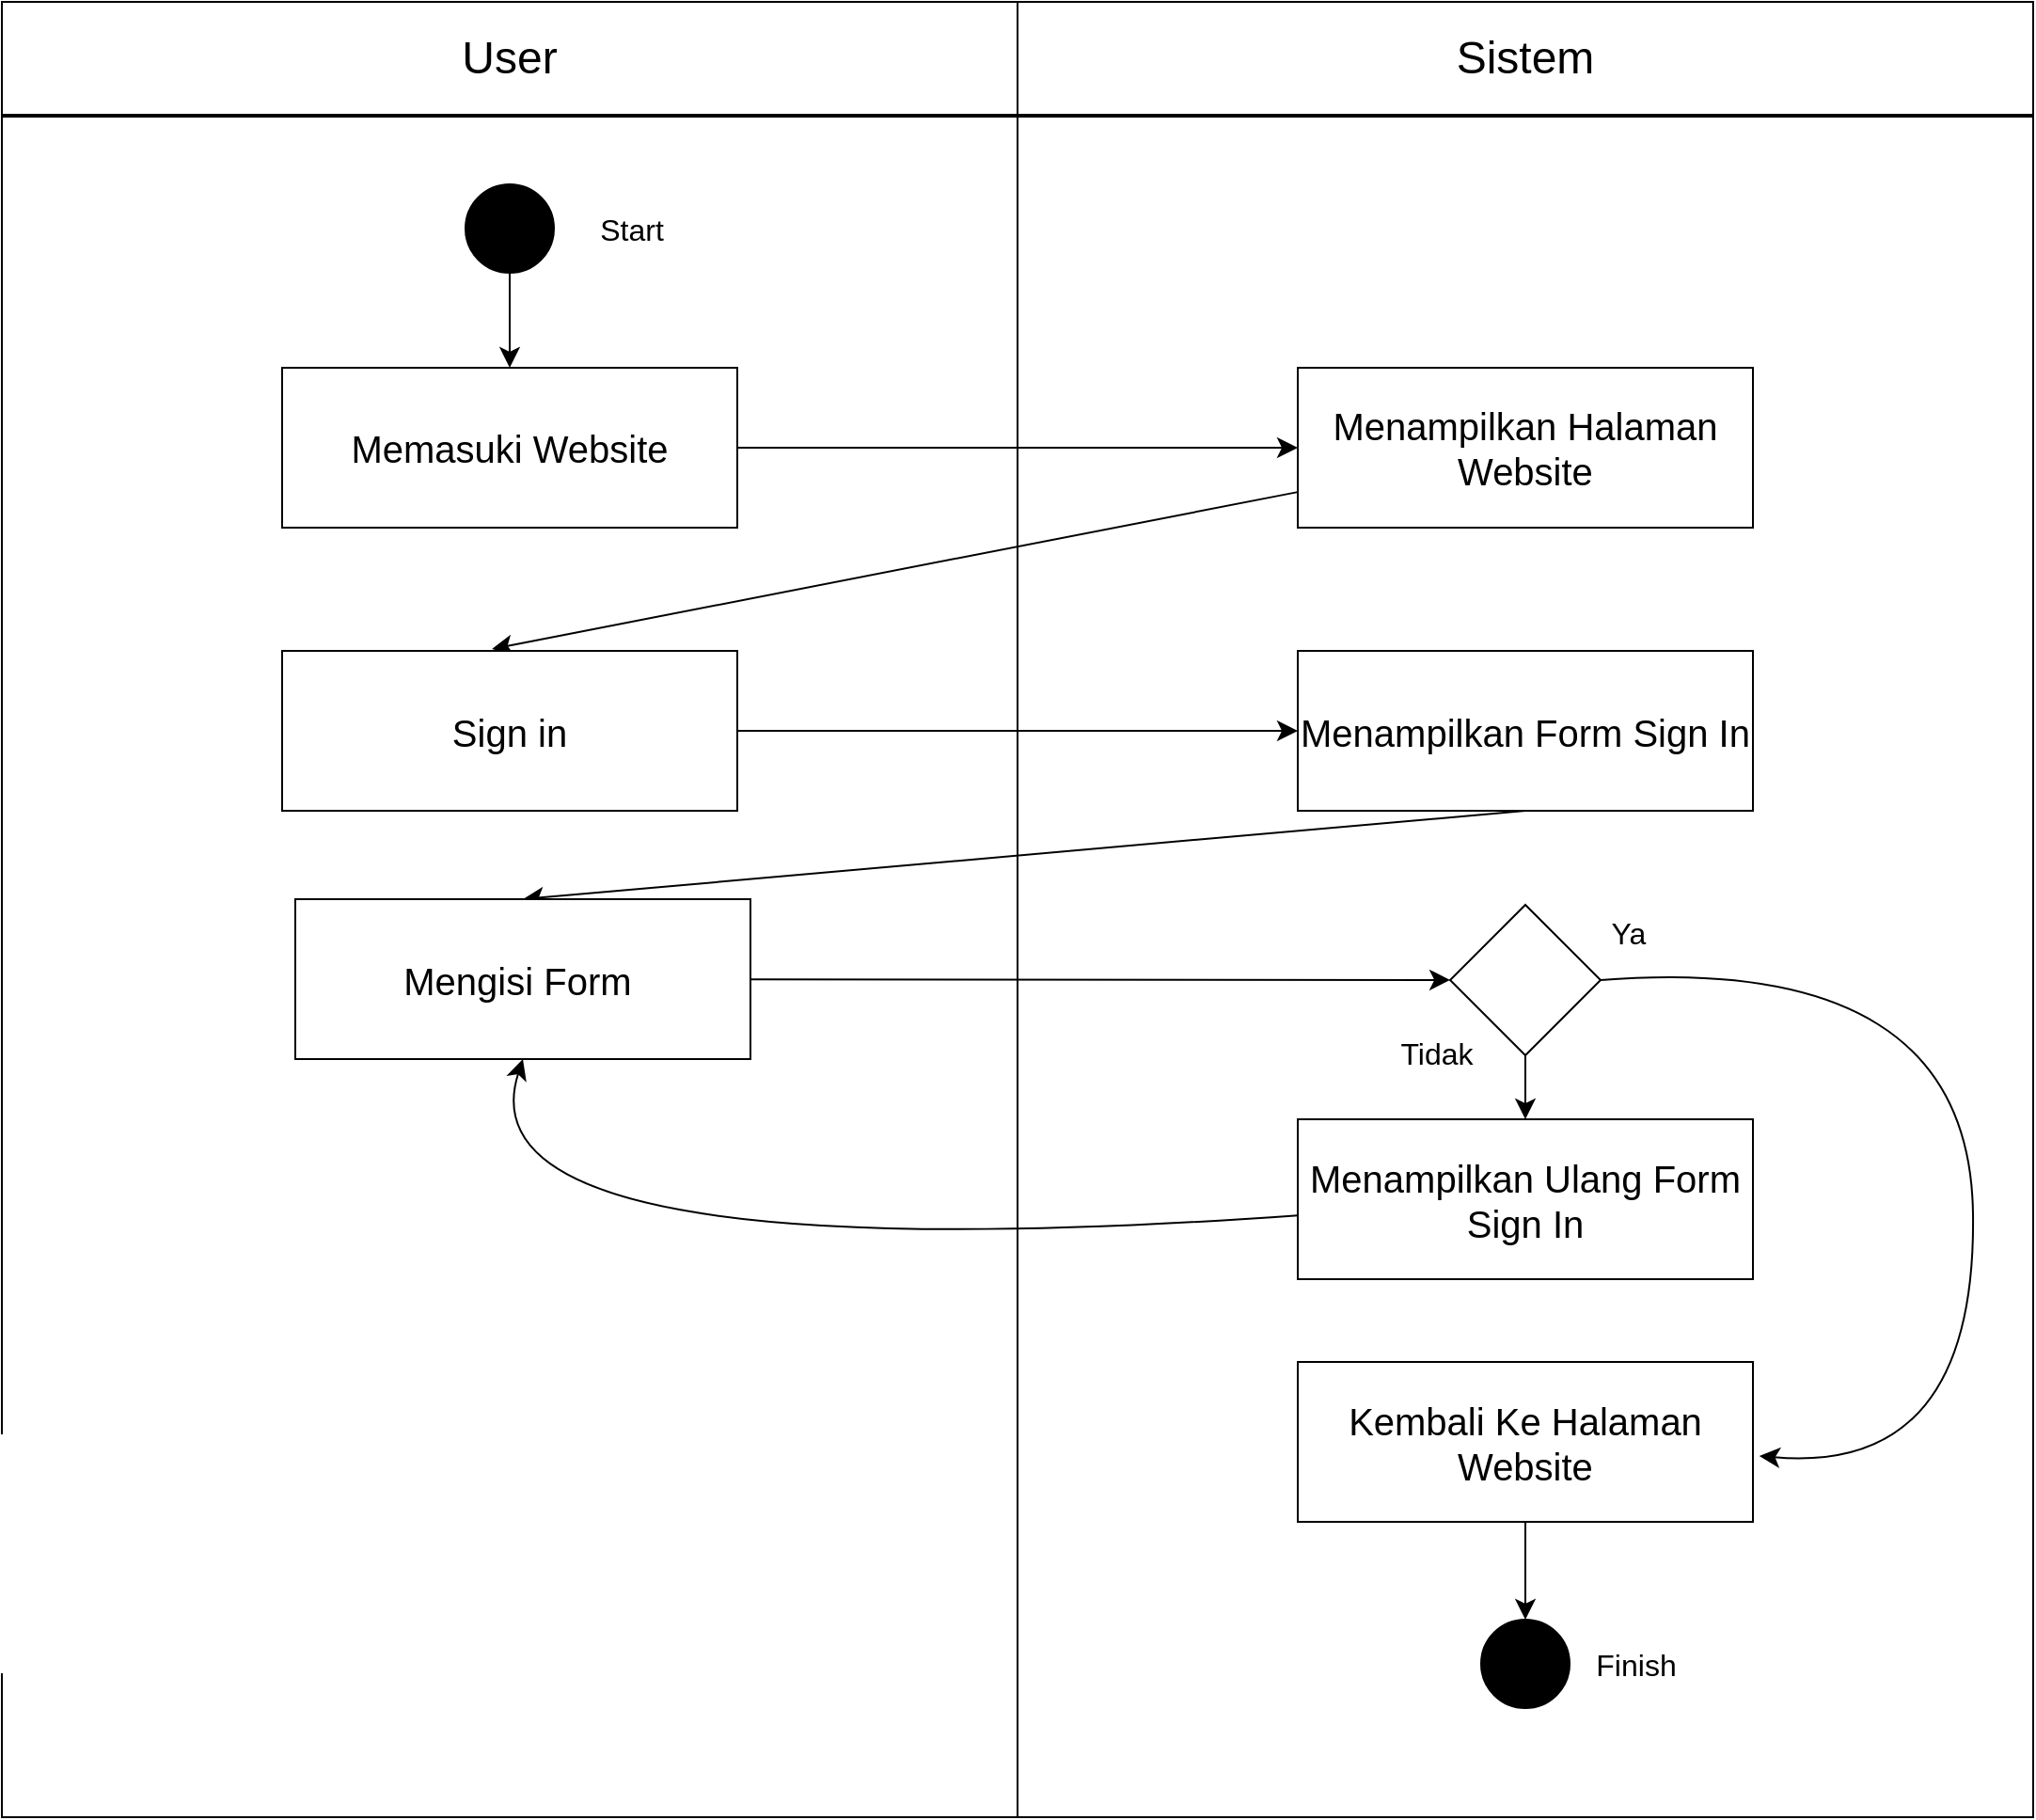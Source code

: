 <mxfile version="24.4.2" type="github" pages="7">
  <diagram name="halaman 1" id="jX1yEsnVQ2Mt1PET6_B0">
    <mxGraphModel dx="2546" dy="2937" grid="0" gridSize="10" guides="1" tooltips="1" connect="1" arrows="1" fold="1" page="0" pageScale="1" pageWidth="827" pageHeight="1169" math="0" shadow="0">
      <root>
        <mxCell id="0" />
        <mxCell id="1" parent="0" />
        <mxCell id="RgO3EvkuZD4sCrjLnApr-1" value="" style="rounded=0;whiteSpace=wrap;html=1;" parent="1" vertex="1">
          <mxGeometry x="-457" y="-1228" width="540" height="904" as="geometry" />
        </mxCell>
        <mxCell id="RgO3EvkuZD4sCrjLnApr-2" value="" style="rounded=0;whiteSpace=wrap;html=1;" parent="1" vertex="1">
          <mxGeometry x="83" y="-1228" width="540" height="904" as="geometry" />
        </mxCell>
        <mxCell id="RgO3EvkuZD4sCrjLnApr-3" value="&lt;span style=&quot;font-size: 24px;&quot;&gt;User&lt;/span&gt;" style="rounded=0;whiteSpace=wrap;html=1;" parent="1" vertex="1">
          <mxGeometry x="-457" y="-1289" width="540" height="60" as="geometry" />
        </mxCell>
        <mxCell id="RgO3EvkuZD4sCrjLnApr-4" value="&lt;font style=&quot;font-size: 24px;&quot;&gt;Sistem&lt;/font&gt;" style="rounded=0;whiteSpace=wrap;html=1;" parent="1" vertex="1">
          <mxGeometry x="83" y="-1289" width="540" height="60" as="geometry" />
        </mxCell>
        <mxCell id="RgO3EvkuZD4sCrjLnApr-8" style="edgeStyle=none;curved=1;rounded=0;orthogonalLoop=1;jettySize=auto;html=1;exitX=0.5;exitY=1;exitDx=0;exitDy=0;entryX=0.5;entryY=0;entryDx=0;entryDy=0;fontSize=12;startSize=8;endSize=8;" parent="1" source="RgO3EvkuZD4sCrjLnApr-5" target="RgO3EvkuZD4sCrjLnApr-7" edge="1">
          <mxGeometry relative="1" as="geometry" />
        </mxCell>
        <mxCell id="RgO3EvkuZD4sCrjLnApr-5" value="" style="ellipse;whiteSpace=wrap;html=1;aspect=fixed;strokeColor=#000000;fillColor=#000000;" parent="1" vertex="1">
          <mxGeometry x="-210.5" y="-1192" width="47" height="47" as="geometry" />
        </mxCell>
        <mxCell id="RgO3EvkuZD4sCrjLnApr-6" value="Start" style="text;html=1;align=center;verticalAlign=middle;whiteSpace=wrap;rounded=0;fontSize=16;" parent="1" vertex="1">
          <mxGeometry x="-152" y="-1183.5" width="60" height="30" as="geometry" />
        </mxCell>
        <mxCell id="8qqjcDmBQJ7AOgxvOAv4-8" style="edgeStyle=none;curved=1;rounded=0;orthogonalLoop=1;jettySize=auto;html=1;fontSize=12;startSize=8;endSize=8;" parent="1" source="RgO3EvkuZD4sCrjLnApr-7" target="xM4SYXt9Jsf9UTzIg9hY-1" edge="1">
          <mxGeometry relative="1" as="geometry">
            <mxPoint x="332" y="-1052.0" as="targetPoint" />
          </mxGeometry>
        </mxCell>
        <mxCell id="RgO3EvkuZD4sCrjLnApr-7" value="&lt;span style=&quot;font-size: 20px;&quot;&gt;Memasuki Website&lt;/span&gt;" style="rounded=0;whiteSpace=wrap;html=1;" parent="1" vertex="1">
          <mxGeometry x="-308" y="-1094.5" width="242" height="85" as="geometry" />
        </mxCell>
        <mxCell id="WjuRRJzNrgz6LJPotT3e-4" style="edgeStyle=none;curved=1;rounded=0;orthogonalLoop=1;jettySize=auto;html=1;entryX=1;entryY=0.5;entryDx=0;entryDy=0;fontSize=12;startSize=8;endSize=8;" parent="1" target="WjuRRJzNrgz6LJPotT3e-1" edge="1">
          <mxGeometry relative="1" as="geometry">
            <mxPoint x="256" y="-776.663" as="sourcePoint" />
          </mxGeometry>
        </mxCell>
        <mxCell id="8qqjcDmBQJ7AOgxvOAv4-7" style="edgeStyle=none;curved=1;rounded=0;orthogonalLoop=1;jettySize=auto;html=1;entryX=1;entryY=0.5;entryDx=0;entryDy=0;fontSize=12;startSize=8;endSize=8;exitX=0.5;exitY=1;exitDx=0;exitDy=0;" parent="1" target="8qqjcDmBQJ7AOgxvOAv4-6" edge="1">
          <mxGeometry relative="1" as="geometry">
            <Array as="points">
              <mxPoint x="390" y="-879" />
            </Array>
            <mxPoint x="377" y="-1008.0" as="sourcePoint" />
          </mxGeometry>
        </mxCell>
        <mxCell id="WjuRRJzNrgz6LJPotT3e-5" style="edgeStyle=none;curved=1;rounded=0;orthogonalLoop=1;jettySize=auto;html=1;entryX=0;entryY=0.5;entryDx=0;entryDy=0;fontSize=12;startSize=8;endSize=8;" parent="1" source="WjuRRJzNrgz6LJPotT3e-1" edge="1">
          <mxGeometry relative="1" as="geometry">
            <Array as="points">
              <mxPoint x="-192" y="-608" />
            </Array>
            <mxPoint x="256" y="-636.5" as="targetPoint" />
          </mxGeometry>
        </mxCell>
        <mxCell id="WjuRRJzNrgz6LJPotT3e-15" style="edgeStyle=none;curved=1;rounded=0;orthogonalLoop=1;jettySize=auto;html=1;entryX=0.5;entryY=0;entryDx=0;entryDy=0;fontSize=12;startSize=8;endSize=8;exitX=0.5;exitY=1;exitDx=0;exitDy=0;" parent="1" source="WjuRRJzNrgz6LJPotT3e-6" edge="1">
          <mxGeometry relative="1" as="geometry">
            <Array as="points">
              <mxPoint x="-210" y="-366" />
              <mxPoint x="388" y="-412" />
            </Array>
            <mxPoint x="373" y="-353" as="targetPoint" />
          </mxGeometry>
        </mxCell>
        <mxCell id="WjuRRJzNrgz6LJPotT3e-11" style="edgeStyle=none;curved=1;rounded=0;orthogonalLoop=1;jettySize=auto;html=1;fontSize=12;startSize=8;endSize=8;" parent="1" target="WjuRRJzNrgz6LJPotT3e-6" edge="1">
          <mxGeometry relative="1" as="geometry">
            <mxPoint x="332.123" y="-487.88" as="sourcePoint" />
          </mxGeometry>
        </mxCell>
        <mxCell id="WjuRRJzNrgz6LJPotT3e-26" style="edgeStyle=none;curved=1;rounded=0;orthogonalLoop=1;jettySize=auto;html=1;entryX=1;entryY=0.5;entryDx=0;entryDy=0;fontSize=12;startSize=8;endSize=8;" parent="1" target="WjuRRJzNrgz6LJPotT3e-12" edge="1">
          <mxGeometry relative="1" as="geometry">
            <Array as="points">
              <mxPoint x="610" y="-480" />
              <mxPoint x="526" y="-120" />
            </Array>
            <mxPoint x="420.473" y="-486.507" as="sourcePoint" />
          </mxGeometry>
        </mxCell>
        <mxCell id="WjuRRJzNrgz6LJPotT3e-16" style="edgeStyle=none;curved=1;rounded=0;orthogonalLoop=1;jettySize=auto;html=1;entryX=0.5;entryY=0;entryDx=0;entryDy=0;fontSize=12;startSize=8;endSize=8;" parent="1" target="WjuRRJzNrgz6LJPotT3e-12" edge="1">
          <mxGeometry relative="1" as="geometry">
            <Array as="points">
              <mxPoint x="-183" y="-352" />
            </Array>
            <mxPoint x="252" y="-319.531" as="sourcePoint" />
          </mxGeometry>
        </mxCell>
        <mxCell id="xM4SYXt9Jsf9UTzIg9hY-4" style="edgeStyle=none;curved=1;rounded=0;orthogonalLoop=1;jettySize=auto;html=1;entryX=0.461;entryY=-0.012;entryDx=0;entryDy=0;fontSize=12;startSize=8;endSize=8;entryPerimeter=0;" edge="1" parent="1" source="xM4SYXt9Jsf9UTzIg9hY-1" target="xM4SYXt9Jsf9UTzIg9hY-3">
          <mxGeometry relative="1" as="geometry" />
        </mxCell>
        <mxCell id="xM4SYXt9Jsf9UTzIg9hY-1" value="&lt;span style=&quot;font-size: 20px;&quot;&gt;Menampilkan Halaman Website&lt;/span&gt;" style="rounded=0;whiteSpace=wrap;html=1;" vertex="1" parent="1">
          <mxGeometry x="232" y="-1094.5" width="242" height="85" as="geometry" />
        </mxCell>
        <mxCell id="xM4SYXt9Jsf9UTzIg9hY-6" style="edgeStyle=none;curved=1;rounded=0;orthogonalLoop=1;jettySize=auto;html=1;fontSize=12;startSize=8;endSize=8;" edge="1" parent="1" source="xM4SYXt9Jsf9UTzIg9hY-3" target="xM4SYXt9Jsf9UTzIg9hY-5">
          <mxGeometry relative="1" as="geometry" />
        </mxCell>
        <mxCell id="xM4SYXt9Jsf9UTzIg9hY-3" value="&lt;span style=&quot;font-size: 20px;&quot;&gt;Sign in&lt;/span&gt;" style="rounded=0;whiteSpace=wrap;html=1;" vertex="1" parent="1">
          <mxGeometry x="-308" y="-944" width="242" height="85" as="geometry" />
        </mxCell>
        <mxCell id="mxJzL0GPnVTvJUXVMgNl-1" style="edgeStyle=none;curved=1;rounded=0;orthogonalLoop=1;jettySize=auto;html=1;entryX=0.5;entryY=0;entryDx=0;entryDy=0;fontSize=12;startSize=8;endSize=8;exitX=0.5;exitY=1;exitDx=0;exitDy=0;" edge="1" parent="1" source="xM4SYXt9Jsf9UTzIg9hY-5" target="xM4SYXt9Jsf9UTzIg9hY-7">
          <mxGeometry relative="1" as="geometry" />
        </mxCell>
        <mxCell id="xM4SYXt9Jsf9UTzIg9hY-5" value="&lt;span style=&quot;font-size: 20px;&quot;&gt;Menampilkan Form Sign In&lt;/span&gt;" style="rounded=0;whiteSpace=wrap;html=1;" vertex="1" parent="1">
          <mxGeometry x="232" y="-944" width="242" height="85" as="geometry" />
        </mxCell>
        <mxCell id="xM4SYXt9Jsf9UTzIg9hY-10" style="edgeStyle=none;curved=1;rounded=0;orthogonalLoop=1;jettySize=auto;html=1;fontSize=12;startSize=8;endSize=8;" edge="1" parent="1" source="xM4SYXt9Jsf9UTzIg9hY-7" target="xM4SYXt9Jsf9UTzIg9hY-9">
          <mxGeometry relative="1" as="geometry" />
        </mxCell>
        <mxCell id="xM4SYXt9Jsf9UTzIg9hY-7" value="&lt;span style=&quot;font-size: 20px;&quot;&gt;Mengisi Form&amp;nbsp;&lt;/span&gt;" style="rounded=0;whiteSpace=wrap;html=1;" vertex="1" parent="1">
          <mxGeometry x="-301" y="-812" width="242" height="85" as="geometry" />
        </mxCell>
        <mxCell id="mxJzL0GPnVTvJUXVMgNl-2" value="" style="edgeStyle=none;curved=1;rounded=0;orthogonalLoop=1;jettySize=auto;html=1;fontSize=12;startSize=8;endSize=8;" edge="1" parent="1" source="xM4SYXt9Jsf9UTzIg9hY-9" target="xM4SYXt9Jsf9UTzIg9hY-12">
          <mxGeometry relative="1" as="geometry" />
        </mxCell>
        <mxCell id="xM4SYXt9Jsf9UTzIg9hY-9" value="" style="rhombus;whiteSpace=wrap;html=1;" vertex="1" parent="1">
          <mxGeometry x="313" y="-809" width="80" height="80" as="geometry" />
        </mxCell>
        <mxCell id="mxJzL0GPnVTvJUXVMgNl-5" value="" style="edgeStyle=none;curved=1;rounded=0;orthogonalLoop=1;jettySize=auto;html=1;fontSize=12;startSize=8;endSize=8;" edge="1" parent="1" source="xM4SYXt9Jsf9UTzIg9hY-11" target="mxJzL0GPnVTvJUXVMgNl-3">
          <mxGeometry relative="1" as="geometry" />
        </mxCell>
        <mxCell id="xM4SYXt9Jsf9UTzIg9hY-11" value="&lt;span style=&quot;font-size: 20px;&quot;&gt;Kembali Ke Halaman Website&lt;/span&gt;" style="rounded=0;whiteSpace=wrap;html=1;" vertex="1" parent="1">
          <mxGeometry x="232" y="-566" width="242" height="85" as="geometry" />
        </mxCell>
        <mxCell id="xM4SYXt9Jsf9UTzIg9hY-17" value="" style="edgeStyle=none;curved=1;rounded=0;orthogonalLoop=1;jettySize=auto;html=1;fontSize=12;startSize=8;endSize=8;entryX=0.5;entryY=1;entryDx=0;entryDy=0;" edge="1" parent="1" source="xM4SYXt9Jsf9UTzIg9hY-12" target="xM4SYXt9Jsf9UTzIg9hY-7">
          <mxGeometry relative="1" as="geometry">
            <Array as="points">
              <mxPoint x="-217" y="-612" />
            </Array>
          </mxGeometry>
        </mxCell>
        <mxCell id="xM4SYXt9Jsf9UTzIg9hY-12" value="&lt;span style=&quot;font-size: 20px;&quot;&gt;Menampilkan Ulang Form Sign In&lt;/span&gt;" style="rounded=0;whiteSpace=wrap;html=1;" vertex="1" parent="1">
          <mxGeometry x="232" y="-695" width="242" height="85" as="geometry" />
        </mxCell>
        <mxCell id="xM4SYXt9Jsf9UTzIg9hY-13" value="Ya" style="text;html=1;align=center;verticalAlign=middle;whiteSpace=wrap;rounded=0;fontSize=16;" vertex="1" parent="1">
          <mxGeometry x="378" y="-809" width="60" height="30" as="geometry" />
        </mxCell>
        <mxCell id="xM4SYXt9Jsf9UTzIg9hY-14" value="Tidak" style="text;html=1;align=center;verticalAlign=middle;whiteSpace=wrap;rounded=0;fontSize=16;" vertex="1" parent="1">
          <mxGeometry x="276" y="-745" width="60" height="30" as="geometry" />
        </mxCell>
        <mxCell id="xM4SYXt9Jsf9UTzIg9hY-15" style="edgeStyle=none;curved=1;rounded=0;orthogonalLoop=1;jettySize=auto;html=1;entryX=1.014;entryY=0.588;entryDx=0;entryDy=0;entryPerimeter=0;fontSize=12;startSize=8;endSize=8;exitX=1;exitY=0.5;exitDx=0;exitDy=0;" edge="1" parent="1" source="xM4SYXt9Jsf9UTzIg9hY-9" target="xM4SYXt9Jsf9UTzIg9hY-11">
          <mxGeometry relative="1" as="geometry">
            <Array as="points">
              <mxPoint x="589" y="-784" />
              <mxPoint x="593" y="-506" />
            </Array>
          </mxGeometry>
        </mxCell>
        <mxCell id="mxJzL0GPnVTvJUXVMgNl-3" value="" style="ellipse;whiteSpace=wrap;html=1;aspect=fixed;strokeColor=#000000;fillColor=#000000;" vertex="1" parent="1">
          <mxGeometry x="329.5" y="-429" width="47" height="47" as="geometry" />
        </mxCell>
        <mxCell id="mxJzL0GPnVTvJUXVMgNl-4" value="Finish" style="text;html=1;align=center;verticalAlign=middle;whiteSpace=wrap;rounded=0;fontSize=16;" vertex="1" parent="1">
          <mxGeometry x="382" y="-420.5" width="60" height="30" as="geometry" />
        </mxCell>
      </root>
    </mxGraphModel>
  </diagram>
  <diagram id="iw1356oEzjfezYxsl4SE" name="Halaman-2">
    <mxGraphModel dx="1520" dy="884" grid="0" gridSize="10" guides="1" tooltips="1" connect="1" arrows="1" fold="1" page="0" pageScale="1" pageWidth="827" pageHeight="1169" math="0" shadow="0">
      <root>
        <mxCell id="0" />
        <mxCell id="1" parent="0" />
        <mxCell id="AgO5KMO1aCXZVUEn6d6r-1" value="" style="rounded=0;whiteSpace=wrap;html=1;" parent="1" vertex="1">
          <mxGeometry x="-370" y="-107" width="872" height="744" as="geometry" />
        </mxCell>
        <mxCell id="AgO5KMO1aCXZVUEn6d6r-2" value="" style="rounded=0;whiteSpace=wrap;html=1;" parent="1" vertex="1">
          <mxGeometry x="-215" y="-37" width="668" height="643" as="geometry" />
        </mxCell>
        <mxCell id="AgO5KMO1aCXZVUEn6d6r-3" value="&lt;font style=&quot;font-size: 20px;&quot;&gt;Admin&lt;/font&gt;" style="shape=umlActor;verticalLabelPosition=bottom;verticalAlign=top;html=1;outlineConnect=0;fontStyle=1;fontSize=14;" parent="1" vertex="1">
          <mxGeometry x="-303" y="47" width="30" height="60" as="geometry" />
        </mxCell>
        <mxCell id="AgO5KMO1aCXZVUEn6d6r-4" value="&lt;span style=&quot;font-size: 20px; font-family: &amp;quot;Times New Roman&amp;quot;, serif;&quot; lang=&quot;id&quot;&gt;Mengelola&lt;span style=&quot;letter-spacing:-.2pt&quot;&gt; &lt;/span&gt;data&lt;span style=&quot;letter-spacing:-.25pt&quot;&gt; &lt;/span&gt;&lt;i&gt;user&lt;/i&gt;.&lt;/span&gt;" style="ellipse;whiteSpace=wrap;html=1;" parent="1" vertex="1">
          <mxGeometry x="-150" y="-15" width="214" height="80" as="geometry" />
        </mxCell>
        <mxCell id="AgO5KMO1aCXZVUEn6d6r-5" value="&lt;font style=&quot;font-size: 20px;&quot;&gt;Donatur&lt;/font&gt;" style="shape=umlActor;verticalLabelPosition=bottom;verticalAlign=top;html=1;outlineConnect=0;fontStyle=1;fontSize=14;" parent="1" vertex="1">
          <mxGeometry x="-303" y="310" width="30" height="60" as="geometry" />
        </mxCell>
        <mxCell id="AgO5KMO1aCXZVUEn6d6r-6" value="&lt;span style=&quot;font-size: 20px; font-family: &amp;quot;Times New Roman&amp;quot;, serif;&quot; lang=&quot;id&quot;&gt;Mengelola&lt;span style=&quot;letter-spacing:-.25pt&quot;&gt; &lt;/span&gt;data&lt;span style=&quot;letter-spacing:-.25pt&quot;&gt; &lt;/span&gt;donatur&lt;/span&gt;" style="ellipse;whiteSpace=wrap;html=1;" parent="1" vertex="1">
          <mxGeometry x="-150" y="203" width="214" height="80" as="geometry" />
        </mxCell>
        <mxCell id="AgO5KMO1aCXZVUEn6d6r-7" value="&lt;span style=&quot;font-size: 20px; font-family: &amp;quot;Times New Roman&amp;quot;, serif;&quot; lang=&quot;id&quot;&gt;Mengelola&lt;span style=&quot;letter-spacing:-.2pt&quot;&gt; &lt;/span&gt;data&lt;span style=&quot;letter-spacing:-.25pt&quot;&gt;&amp;nbsp;transaksi&lt;/span&gt;&lt;/span&gt;" style="ellipse;whiteSpace=wrap;html=1;" parent="1" vertex="1">
          <mxGeometry x="-150" y="389" width="214" height="80" as="geometry" />
        </mxCell>
        <mxCell id="AgO5KMO1aCXZVUEn6d6r-8" value="&lt;span style=&quot;font-family: &amp;quot;Times New Roman&amp;quot;, serif;&quot; lang=&quot;id&quot;&gt;&lt;font style=&quot;font-size: 20px;&quot;&gt;Mengelola&lt;span style=&quot;letter-spacing: -0.2pt;&quot;&gt;&amp;nbsp;laporan&lt;/span&gt;&lt;/font&gt;&lt;/span&gt;&lt;div style=&quot;&quot;&gt;&lt;span style=&quot;font-family: &amp;quot;Times New Roman&amp;quot;, serif;&quot; lang=&quot;id&quot;&gt;&lt;font style=&quot;font-size: 20px;&quot;&gt;penggalangan dana&lt;/font&gt;&lt;/span&gt;&lt;/div&gt;" style="ellipse;whiteSpace=wrap;html=1;fontSize=20;" parent="1" vertex="1">
          <mxGeometry x="-150" y="296" width="214" height="80" as="geometry" />
        </mxCell>
        <mxCell id="AgO5KMO1aCXZVUEn6d6r-9" value="" style="endArrow=none;html=1;rounded=0;fontSize=12;startSize=8;endSize=8;curved=1;entryX=0;entryY=0.5;entryDx=0;entryDy=0;" parent="1" source="AgO5KMO1aCXZVUEn6d6r-3" target="AgO5KMO1aCXZVUEn6d6r-4" edge="1">
          <mxGeometry width="50" height="50" relative="1" as="geometry">
            <mxPoint x="-83" y="283" as="sourcePoint" />
            <mxPoint x="-33" y="233" as="targetPoint" />
          </mxGeometry>
        </mxCell>
        <mxCell id="AgO5KMO1aCXZVUEn6d6r-10" value="" style="endArrow=none;html=1;rounded=0;fontSize=12;startSize=8;endSize=8;curved=1;entryX=0;entryY=0.5;entryDx=0;entryDy=0;" parent="1" source="AgO5KMO1aCXZVUEn6d6r-3" target="AgO5KMO1aCXZVUEn6d6r-6" edge="1">
          <mxGeometry width="50" height="50" relative="1" as="geometry">
            <mxPoint x="-263" y="86" as="sourcePoint" />
            <mxPoint x="-48" y="70" as="targetPoint" />
          </mxGeometry>
        </mxCell>
        <mxCell id="AgO5KMO1aCXZVUEn6d6r-11" value="" style="endArrow=none;html=1;rounded=0;fontSize=12;startSize=8;endSize=8;curved=1;entryX=0;entryY=0.5;entryDx=0;entryDy=0;" parent="1" source="AgO5KMO1aCXZVUEn6d6r-3" target="AgO5KMO1aCXZVUEn6d6r-7" edge="1">
          <mxGeometry width="50" height="50" relative="1" as="geometry">
            <mxPoint x="-253" y="96" as="sourcePoint" />
            <mxPoint x="-38" y="80" as="targetPoint" />
          </mxGeometry>
        </mxCell>
        <mxCell id="AgO5KMO1aCXZVUEn6d6r-12" value="" style="endArrow=none;html=1;rounded=0;fontSize=12;startSize=8;endSize=8;curved=1;entryX=0;entryY=0.5;entryDx=0;entryDy=0;" parent="1" source="AgO5KMO1aCXZVUEn6d6r-3" target="AgO5KMO1aCXZVUEn6d6r-8" edge="1">
          <mxGeometry width="50" height="50" relative="1" as="geometry">
            <mxPoint x="-263" y="100" as="sourcePoint" />
            <mxPoint x="-48" y="283" as="targetPoint" />
          </mxGeometry>
        </mxCell>
        <mxCell id="AgO5KMO1aCXZVUEn6d6r-13" value="" style="endArrow=none;html=1;rounded=0;fontSize=12;startSize=8;endSize=8;curved=1;entryX=0;entryY=0.5;entryDx=0;entryDy=0;" parent="1" source="AgO5KMO1aCXZVUEn6d6r-5" target="AgO5KMO1aCXZVUEn6d6r-7" edge="1">
          <mxGeometry width="50" height="50" relative="1" as="geometry">
            <mxPoint x="-263" y="353" as="sourcePoint" />
            <mxPoint x="-48" y="403" as="targetPoint" />
          </mxGeometry>
        </mxCell>
        <mxCell id="AgO5KMO1aCXZVUEn6d6r-14" value="&lt;font face=&quot;Times New Roman, serif&quot;&gt;&lt;span style=&quot;font-size: 20px;&quot;&gt;Melakukan login&lt;/span&gt;&lt;/font&gt;" style="ellipse;whiteSpace=wrap;html=1;" parent="1" vertex="1">
          <mxGeometry x="213" y="205.5" width="214" height="80" as="geometry" />
        </mxCell>
        <mxCell id="AgO5KMO1aCXZVUEn6d6r-15" value="" style="endArrow=classic;html=1;rounded=0;fontSize=12;startSize=8;endSize=8;curved=1;entryX=0.124;entryY=0.199;entryDx=0;entryDy=0;exitX=1;exitY=0.5;exitDx=0;exitDy=0;entryPerimeter=0;" parent="1" source="AgO5KMO1aCXZVUEn6d6r-4" target="AgO5KMO1aCXZVUEn6d6r-14" edge="1">
          <mxGeometry relative="1" as="geometry">
            <mxPoint x="62" y="151" as="sourcePoint" />
            <mxPoint x="162" y="151" as="targetPoint" />
          </mxGeometry>
        </mxCell>
        <mxCell id="AgO5KMO1aCXZVUEn6d6r-16" value="&amp;lt;&amp;lt;Include&amp;gt;&amp;gt;" style="edgeLabel;resizable=0;html=1;fontSize=12;;align=center;verticalAlign=middle;" parent="AgO5KMO1aCXZVUEn6d6r-15" connectable="0" vertex="1">
          <mxGeometry relative="1" as="geometry" />
        </mxCell>
        <mxCell id="AgO5KMO1aCXZVUEn6d6r-17" value="" style="endArrow=classic;html=1;rounded=0;fontSize=12;startSize=8;endSize=8;curved=1;exitX=1;exitY=0.5;exitDx=0;exitDy=0;entryX=0.011;entryY=0.356;entryDx=0;entryDy=0;entryPerimeter=0;" parent="1" source="AgO5KMO1aCXZVUEn6d6r-6" target="AgO5KMO1aCXZVUEn6d6r-14" edge="1">
          <mxGeometry relative="1" as="geometry">
            <mxPoint x="166" y="70" as="sourcePoint" />
            <mxPoint x="329" y="246" as="targetPoint" />
          </mxGeometry>
        </mxCell>
        <mxCell id="AgO5KMO1aCXZVUEn6d6r-18" value="&amp;lt;&amp;lt;Include&amp;gt;&amp;gt;" style="edgeLabel;resizable=0;html=1;fontSize=12;;align=center;verticalAlign=middle;" parent="AgO5KMO1aCXZVUEn6d6r-17" connectable="0" vertex="1">
          <mxGeometry relative="1" as="geometry" />
        </mxCell>
        <mxCell id="AgO5KMO1aCXZVUEn6d6r-19" value="" style="endArrow=classic;html=1;rounded=0;fontSize=12;startSize=8;endSize=8;curved=1;entryX=0;entryY=1;entryDx=0;entryDy=0;exitX=1;exitY=0.5;exitDx=0;exitDy=0;" parent="1" source="AgO5KMO1aCXZVUEn6d6r-7" target="AgO5KMO1aCXZVUEn6d6r-14" edge="1">
          <mxGeometry relative="1" as="geometry">
            <mxPoint x="176" y="80" as="sourcePoint" />
            <mxPoint x="349" y="266" as="targetPoint" />
          </mxGeometry>
        </mxCell>
        <mxCell id="AgO5KMO1aCXZVUEn6d6r-20" value="&amp;lt;&amp;lt;Include&amp;gt;&amp;gt;" style="edgeLabel;resizable=0;html=1;fontSize=12;;align=center;verticalAlign=middle;" parent="AgO5KMO1aCXZVUEn6d6r-19" connectable="0" vertex="1">
          <mxGeometry relative="1" as="geometry" />
        </mxCell>
        <mxCell id="AgO5KMO1aCXZVUEn6d6r-21" value="" style="endArrow=classic;html=1;rounded=0;fontSize=12;startSize=8;endSize=8;curved=1;exitX=1;exitY=0.5;exitDx=0;exitDy=0;entryX=0.018;entryY=0.666;entryDx=0;entryDy=0;entryPerimeter=0;" parent="1" source="AgO5KMO1aCXZVUEn6d6r-8" target="AgO5KMO1aCXZVUEn6d6r-14" edge="1">
          <mxGeometry relative="1" as="geometry">
            <mxPoint x="186" y="90" as="sourcePoint" />
            <mxPoint x="359" y="276" as="targetPoint" />
          </mxGeometry>
        </mxCell>
        <mxCell id="AgO5KMO1aCXZVUEn6d6r-22" value="&amp;lt;&amp;lt;Include&amp;gt;&amp;gt;" style="edgeLabel;resizable=0;html=1;fontSize=12;;align=center;verticalAlign=middle;" parent="AgO5KMO1aCXZVUEn6d6r-21" connectable="0" vertex="1">
          <mxGeometry relative="1" as="geometry" />
        </mxCell>
        <mxCell id="AgO5KMO1aCXZVUEn6d6r-23" value="&lt;span style=&quot;font-family: &amp;quot;Times New Roman&amp;quot;, serif;&quot; lang=&quot;id&quot;&gt;&lt;font style=&quot;font-size: 20px;&quot;&gt;Mengelola data&lt;/font&gt;&lt;/span&gt;&lt;div&gt;&lt;span style=&quot;font-family: &amp;quot;Times New Roman&amp;quot;, serif;&quot; lang=&quot;id&quot;&gt;&lt;font style=&quot;font-size: 20px;&quot;&gt;penggalangan dana&lt;/font&gt;&lt;/span&gt;&lt;/div&gt;" style="ellipse;whiteSpace=wrap;html=1;" parent="1" vertex="1">
          <mxGeometry x="-165.5" y="81" width="245" height="104" as="geometry" />
        </mxCell>
        <mxCell id="AgO5KMO1aCXZVUEn6d6r-24" value="" style="endArrow=none;html=1;rounded=0;fontSize=12;startSize=8;endSize=8;curved=1;entryX=0;entryY=0.5;entryDx=0;entryDy=0;" parent="1" source="AgO5KMO1aCXZVUEn6d6r-3" target="AgO5KMO1aCXZVUEn6d6r-23" edge="1">
          <mxGeometry width="50" height="50" relative="1" as="geometry">
            <mxPoint x="-277" y="142" as="sourcePoint" />
            <mxPoint x="-37" y="300" as="targetPoint" />
          </mxGeometry>
        </mxCell>
        <mxCell id="AgO5KMO1aCXZVUEn6d6r-25" value="" style="endArrow=classic;html=1;rounded=0;fontSize=12;startSize=8;endSize=8;curved=1;entryX=0.048;entryY=0.298;entryDx=0;entryDy=0;exitX=1;exitY=0.5;exitDx=0;exitDy=0;entryPerimeter=0;" parent="1" source="AgO5KMO1aCXZVUEn6d6r-23" target="AgO5KMO1aCXZVUEn6d6r-14" edge="1">
          <mxGeometry relative="1" as="geometry">
            <mxPoint x="58" y="218" as="sourcePoint" />
            <mxPoint x="236" y="288" as="targetPoint" />
          </mxGeometry>
        </mxCell>
        <mxCell id="AgO5KMO1aCXZVUEn6d6r-26" value="&amp;lt;&amp;lt;Include&amp;gt;&amp;gt;" style="edgeLabel;resizable=0;html=1;fontSize=12;;align=center;verticalAlign=middle;" parent="AgO5KMO1aCXZVUEn6d6r-25" connectable="0" vertex="1">
          <mxGeometry relative="1" as="geometry" />
        </mxCell>
        <mxCell id="AgO5KMO1aCXZVUEn6d6r-27" value="&lt;span style=&quot;font-size: 20px; font-family: &amp;quot;Times New Roman&amp;quot;, serif;&quot; lang=&quot;id&quot;&gt;Mengelola&lt;span style=&quot;letter-spacing:-.2pt&quot;&gt; &lt;/span&gt;data&lt;span style=&quot;letter-spacing:-.25pt&quot;&gt;&amp;nbsp;pembayaran&lt;/span&gt;&lt;/span&gt;" style="ellipse;whiteSpace=wrap;html=1;" parent="1" vertex="1">
          <mxGeometry x="-150" y="489" width="214" height="80" as="geometry" />
        </mxCell>
        <mxCell id="AgO5KMO1aCXZVUEn6d6r-28" value="" style="endArrow=none;html=1;rounded=0;fontSize=12;startSize=8;endSize=8;curved=1;entryX=0;entryY=0.5;entryDx=0;entryDy=0;" parent="1" source="AgO5KMO1aCXZVUEn6d6r-5" target="AgO5KMO1aCXZVUEn6d6r-27" edge="1">
          <mxGeometry width="50" height="50" relative="1" as="geometry">
            <mxPoint x="-273" y="450" as="sourcePoint" />
            <mxPoint x="-48" y="503" as="targetPoint" />
          </mxGeometry>
        </mxCell>
        <mxCell id="AgO5KMO1aCXZVUEn6d6r-29" value="" style="endArrow=classic;html=1;rounded=0;fontSize=12;startSize=8;endSize=8;curved=1;exitX=1;exitY=0.5;exitDx=0;exitDy=0;" parent="1" source="AgO5KMO1aCXZVUEn6d6r-27" target="AgO5KMO1aCXZVUEn6d6r-14" edge="1">
          <mxGeometry relative="1" as="geometry">
            <mxPoint x="176" y="180" as="sourcePoint" />
            <mxPoint x="244" y="374" as="targetPoint" />
          </mxGeometry>
        </mxCell>
        <mxCell id="AgO5KMO1aCXZVUEn6d6r-30" value="&amp;lt;&amp;lt;Include&amp;gt;&amp;gt;" style="edgeLabel;resizable=0;html=1;fontSize=12;;align=center;verticalAlign=middle;" parent="AgO5KMO1aCXZVUEn6d6r-29" connectable="0" vertex="1">
          <mxGeometry relative="1" as="geometry" />
        </mxCell>
        <mxCell id="AgO5KMO1aCXZVUEn6d6r-31" value="&lt;span style=&quot;font-size: 20px;&quot; lang=&quot;id&quot;&gt;&lt;b&gt;SISTEM&lt;span style=&quot;letter-spacing:-.8pt&quot;&gt; &lt;/span&gt;INFORMASI PENYALURAN DONASI BERBASIS &lt;i&gt;WEBSITE&lt;/i&gt;&lt;/b&gt;&lt;/span&gt;" style="text;html=1;align=center;verticalAlign=middle;whiteSpace=wrap;rounded=0;fontSize=16;" parent="1" vertex="1">
          <mxGeometry x="-265.5" y="-104" width="663" height="30" as="geometry" />
        </mxCell>
      </root>
    </mxGraphModel>
  </diagram>
  <diagram id="MZUyWClu__bzq8FrSVtX" name="Halaman-3">
    <mxGraphModel dx="2348" dy="2808" grid="0" gridSize="10" guides="1" tooltips="1" connect="1" arrows="1" fold="1" page="0" pageScale="1" pageWidth="827" pageHeight="1169" math="0" shadow="0">
      <root>
        <mxCell id="0" />
        <mxCell id="1" parent="0" />
        <mxCell id="Sc-U43HcOdUArI4lmvkl-1" value="" style="rounded=0;whiteSpace=wrap;html=1;" parent="1" vertex="1">
          <mxGeometry x="-457" y="-1228" width="540" height="979" as="geometry" />
        </mxCell>
        <mxCell id="Sc-U43HcOdUArI4lmvkl-2" value="" style="rounded=0;whiteSpace=wrap;html=1;" parent="1" vertex="1">
          <mxGeometry x="83" y="-1228" width="540" height="979" as="geometry" />
        </mxCell>
        <mxCell id="Sc-U43HcOdUArI4lmvkl-3" value="&lt;font style=&quot;font-size: 24px;&quot;&gt;Admin&lt;/font&gt;" style="rounded=0;whiteSpace=wrap;html=1;" parent="1" vertex="1">
          <mxGeometry x="-457" y="-1289" width="540" height="60" as="geometry" />
        </mxCell>
        <mxCell id="Sc-U43HcOdUArI4lmvkl-4" value="&lt;font style=&quot;font-size: 24px;&quot;&gt;Sistem&lt;/font&gt;" style="rounded=0;whiteSpace=wrap;html=1;" parent="1" vertex="1">
          <mxGeometry x="83" y="-1289" width="540" height="60" as="geometry" />
        </mxCell>
        <mxCell id="Sc-U43HcOdUArI4lmvkl-5" value="" style="ellipse;whiteSpace=wrap;html=1;aspect=fixed;strokeColor=#000000;fillColor=#000000;" parent="1" vertex="1">
          <mxGeometry x="-210.5" y="-1192" width="47" height="47" as="geometry" />
        </mxCell>
        <mxCell id="Sc-U43HcOdUArI4lmvkl-6" value="" style="endArrow=classic;html=1;rounded=0;fontSize=12;startSize=8;endSize=8;curved=1;exitX=0.5;exitY=1;exitDx=0;exitDy=0;" parent="1" source="Sc-U43HcOdUArI4lmvkl-5" target="Sc-U43HcOdUArI4lmvkl-8" edge="1">
          <mxGeometry width="50" height="50" relative="1" as="geometry">
            <mxPoint x="-179" y="-934" as="sourcePoint" />
            <mxPoint x="-187" y="-1067" as="targetPoint" />
          </mxGeometry>
        </mxCell>
        <mxCell id="Sc-U43HcOdUArI4lmvkl-7" style="edgeStyle=none;curved=1;rounded=0;orthogonalLoop=1;jettySize=auto;html=1;fontSize=12;startSize=8;endSize=8;entryX=0;entryY=0.5;entryDx=0;entryDy=0;" parent="1" source="Sc-U43HcOdUArI4lmvkl-8" target="Sc-U43HcOdUArI4lmvkl-14" edge="1">
          <mxGeometry relative="1" as="geometry">
            <mxPoint x="136" y="-1051" as="targetPoint" />
          </mxGeometry>
        </mxCell>
        <mxCell id="Sc-U43HcOdUArI4lmvkl-8" value="&lt;font style=&quot;font-size: 24px;&quot;&gt;Melakukan Login&lt;/font&gt;" style="rounded=0;whiteSpace=wrap;html=1;" parent="1" vertex="1">
          <mxGeometry x="-312" y="-1097" width="250" height="92" as="geometry" />
        </mxCell>
        <mxCell id="Sc-U43HcOdUArI4lmvkl-9" value="Start" style="text;html=1;align=center;verticalAlign=middle;whiteSpace=wrap;rounded=0;fontSize=16;" parent="1" vertex="1">
          <mxGeometry x="-152" y="-1183.5" width="60" height="30" as="geometry" />
        </mxCell>
        <mxCell id="Sc-U43HcOdUArI4lmvkl-10" value="" style="edgeStyle=none;curved=1;rounded=0;orthogonalLoop=1;jettySize=auto;html=1;fontSize=12;startSize=8;endSize=8;" parent="1" source="Sc-U43HcOdUArI4lmvkl-11" target="Sc-U43HcOdUArI4lmvkl-18" edge="1">
          <mxGeometry relative="1" as="geometry" />
        </mxCell>
        <mxCell id="Sc-U43HcOdUArI4lmvkl-11" value="&lt;font style=&quot;font-size: 24px;&quot;&gt;Menampilkan halaman registrasi&lt;/font&gt;" style="rounded=0;whiteSpace=wrap;html=1;" parent="1" vertex="1">
          <mxGeometry x="191" y="-912" width="298" height="92" as="geometry" />
        </mxCell>
        <mxCell id="Sc-U43HcOdUArI4lmvkl-12" value="" style="edgeStyle=none;curved=1;rounded=0;orthogonalLoop=1;jettySize=auto;html=1;fontSize=12;startSize=8;endSize=8;entryX=1;entryY=0.5;entryDx=0;entryDy=0;" parent="1" target="Sc-U43HcOdUArI4lmvkl-16" edge="1">
          <mxGeometry relative="1" as="geometry">
            <mxPoint x="552" y="-705" as="sourcePoint" />
          </mxGeometry>
        </mxCell>
        <mxCell id="Sc-U43HcOdUArI4lmvkl-13" value="" style="edgeStyle=none;curved=1;rounded=0;orthogonalLoop=1;jettySize=auto;html=1;fontSize=12;startSize=8;endSize=8;" parent="1" source="Sc-U43HcOdUArI4lmvkl-14" target="Sc-U43HcOdUArI4lmvkl-11" edge="1">
          <mxGeometry relative="1" as="geometry" />
        </mxCell>
        <mxCell id="Sc-U43HcOdUArI4lmvkl-14" value="" style="rhombus;whiteSpace=wrap;html=1;" parent="1" vertex="1">
          <mxGeometry x="287" y="-1102" width="106" height="102" as="geometry" />
        </mxCell>
        <mxCell id="Sc-U43HcOdUArI4lmvkl-15" value="" style="edgeStyle=none;curved=1;rounded=0;orthogonalLoop=1;jettySize=auto;html=1;fontSize=12;startSize=8;endSize=8;" parent="1" source="Sc-U43HcOdUArI4lmvkl-16" target="Sc-U43HcOdUArI4lmvkl-23" edge="1">
          <mxGeometry relative="1" as="geometry" />
        </mxCell>
        <mxCell id="Sc-U43HcOdUArI4lmvkl-16" value="&lt;font style=&quot;font-size: 24px;&quot;&gt;Menampilkan Menu Dashboard&lt;/font&gt;" style="whiteSpace=wrap;html=1;" parent="1" vertex="1">
          <mxGeometry x="212" y="-748" width="256" height="86" as="geometry" />
        </mxCell>
        <mxCell id="Sc-U43HcOdUArI4lmvkl-17" value="" style="edgeStyle=none;curved=1;rounded=0;orthogonalLoop=1;jettySize=auto;html=1;fontSize=12;startSize=8;endSize=8;" parent="1" source="Sc-U43HcOdUArI4lmvkl-18" target="Sc-U43HcOdUArI4lmvkl-8" edge="1">
          <mxGeometry relative="1" as="geometry" />
        </mxCell>
        <mxCell id="Sc-U43HcOdUArI4lmvkl-18" value="&lt;span style=&quot;font-size: 24px;&quot;&gt;Mengisi ulang form login&lt;/span&gt;" style="whiteSpace=wrap;html=1;rounded=0;" parent="1" vertex="1">
          <mxGeometry x="-307" y="-915.5" width="240" height="99" as="geometry" />
        </mxCell>
        <mxCell id="Sc-U43HcOdUArI4lmvkl-19" value="Gagal" style="text;html=1;align=center;verticalAlign=middle;whiteSpace=wrap;rounded=0;fontSize=16;" parent="1" vertex="1">
          <mxGeometry x="347.5" y="-988" width="60" height="30" as="geometry" />
        </mxCell>
        <mxCell id="Sc-U43HcOdUArI4lmvkl-20" value="Berhasil" style="text;html=1;align=center;verticalAlign=middle;whiteSpace=wrap;rounded=0;fontSize=16;" parent="1" vertex="1">
          <mxGeometry x="397" y="-1088" width="60" height="30" as="geometry" />
        </mxCell>
        <mxCell id="Sc-U43HcOdUArI4lmvkl-21" value="" style="edgeStyle=none;curved=1;rounded=0;orthogonalLoop=1;jettySize=auto;html=1;fontSize=12;startSize=8;endSize=8;exitX=1;exitY=0.5;exitDx=0;exitDy=0;" parent="1" source="Sc-U43HcOdUArI4lmvkl-26" target="Sc-U43HcOdUArI4lmvkl-25" edge="1">
          <mxGeometry relative="1" as="geometry" />
        </mxCell>
        <mxCell id="Sc-U43HcOdUArI4lmvkl-22" value="" style="edgeStyle=none;curved=1;rounded=0;orthogonalLoop=1;jettySize=auto;html=1;fontSize=12;startSize=8;endSize=8;" parent="1" source="Sc-U43HcOdUArI4lmvkl-23" target="Sc-U43HcOdUArI4lmvkl-26" edge="1">
          <mxGeometry relative="1" as="geometry" />
        </mxCell>
        <mxCell id="Sc-U43HcOdUArI4lmvkl-23" value="&lt;font style=&quot;font-size: 24px;&quot;&gt;Membuat campaign donasi baru&lt;/font&gt;" style="whiteSpace=wrap;html=1;" parent="1" vertex="1">
          <mxGeometry x="-328" y="-759.5" width="282" height="109" as="geometry" />
        </mxCell>
        <mxCell id="Sc-U43HcOdUArI4lmvkl-24" value="" style="edgeStyle=none;curved=1;rounded=0;orthogonalLoop=1;jettySize=auto;html=1;fontSize=12;startSize=8;endSize=8;" parent="1" source="Sc-U43HcOdUArI4lmvkl-25" target="Sc-U43HcOdUArI4lmvkl-27" edge="1">
          <mxGeometry relative="1" as="geometry" />
        </mxCell>
        <mxCell id="Sc-U43HcOdUArI4lmvkl-25" value="&lt;font style=&quot;font-size: 24px;&quot;&gt;Menampilkan campaign penggalangan dana pada beranda halaman&lt;/font&gt;" style="whiteSpace=wrap;html=1;" parent="1" vertex="1">
          <mxGeometry x="180" y="-587.5" width="320" height="130" as="geometry" />
        </mxCell>
        <mxCell id="Sc-U43HcOdUArI4lmvkl-26" value="&lt;font style=&quot;font-size: 24px;&quot;&gt;Mengisi form campaign&lt;/font&gt;" style="whiteSpace=wrap;html=1;" parent="1" vertex="1">
          <mxGeometry x="-318.5" y="-587.25" width="263" height="129.5" as="geometry" />
        </mxCell>
        <mxCell id="Sc-U43HcOdUArI4lmvkl-27" value="" style="ellipse;whiteSpace=wrap;html=1;strokeColor=#000000;fillColor=#000000;" parent="1" vertex="1">
          <mxGeometry x="316.25" y="-374" width="47.5" height="47.5" as="geometry" />
        </mxCell>
        <mxCell id="Sc-U43HcOdUArI4lmvkl-28" value="Finish" style="text;html=1;align=center;verticalAlign=middle;whiteSpace=wrap;rounded=0;fontSize=16;" parent="1" vertex="1">
          <mxGeometry x="368" y="-365.25" width="60" height="30" as="geometry" />
        </mxCell>
        <mxCell id="Sc-U43HcOdUArI4lmvkl-29" value="" style="endArrow=none;html=1;rounded=0;fontSize=12;startSize=8;endSize=8;curved=1;" parent="1" edge="1">
          <mxGeometry width="50" height="50" relative="1" as="geometry">
            <mxPoint x="552" y="-705" as="sourcePoint" />
            <mxPoint x="548" y="-1051" as="targetPoint" />
          </mxGeometry>
        </mxCell>
        <mxCell id="Sc-U43HcOdUArI4lmvkl-30" value="" style="endArrow=none;html=1;rounded=0;fontSize=12;startSize=8;endSize=8;curved=1;entryX=1;entryY=0.5;entryDx=0;entryDy=0;" parent="1" target="Sc-U43HcOdUArI4lmvkl-14" edge="1">
          <mxGeometry width="50" height="50" relative="1" as="geometry">
            <mxPoint x="548" y="-1051" as="sourcePoint" />
            <mxPoint x="393" y="-1051" as="targetPoint" />
          </mxGeometry>
        </mxCell>
      </root>
    </mxGraphModel>
  </diagram>
  <diagram id="JL7MkvI9Rcd3MGlns-vA" name="Halaman-4">
    <mxGraphModel dx="1925" dy="2465" grid="0" gridSize="10" guides="1" tooltips="1" connect="1" arrows="1" fold="1" page="0" pageScale="1" pageWidth="827" pageHeight="1169" math="0" shadow="0">
      <root>
        <mxCell id="0" />
        <mxCell id="1" parent="0" />
        <mxCell id="xlIo3GwJe_z6Y6de5Afl-1" value="" style="rounded=0;whiteSpace=wrap;html=1;" vertex="1" parent="1">
          <mxGeometry x="-457" y="-1228" width="540" height="845" as="geometry" />
        </mxCell>
        <mxCell id="xlIo3GwJe_z6Y6de5Afl-2" value="" style="rounded=0;whiteSpace=wrap;html=1;" vertex="1" parent="1">
          <mxGeometry x="83" y="-1228" width="540" height="845" as="geometry" />
        </mxCell>
        <mxCell id="xlIo3GwJe_z6Y6de5Afl-3" value="&lt;font style=&quot;font-size: 24px;&quot;&gt;Admin&lt;/font&gt;" style="rounded=0;whiteSpace=wrap;html=1;" vertex="1" parent="1">
          <mxGeometry x="-457" y="-1289" width="540" height="60" as="geometry" />
        </mxCell>
        <mxCell id="xlIo3GwJe_z6Y6de5Afl-4" value="&lt;font style=&quot;font-size: 24px;&quot;&gt;Sistem&lt;/font&gt;" style="rounded=0;whiteSpace=wrap;html=1;" vertex="1" parent="1">
          <mxGeometry x="83" y="-1289" width="540" height="60" as="geometry" />
        </mxCell>
        <mxCell id="xlIo3GwJe_z6Y6de5Afl-5" style="edgeStyle=none;curved=1;rounded=0;orthogonalLoop=1;jettySize=auto;html=1;exitX=0.5;exitY=1;exitDx=0;exitDy=0;entryX=0.5;entryY=0;entryDx=0;entryDy=0;fontSize=12;startSize=8;endSize=8;" edge="1" parent="1" source="xlIo3GwJe_z6Y6de5Afl-6" target="xlIo3GwJe_z6Y6de5Afl-9">
          <mxGeometry relative="1" as="geometry" />
        </mxCell>
        <mxCell id="xlIo3GwJe_z6Y6de5Afl-6" value="" style="ellipse;whiteSpace=wrap;html=1;aspect=fixed;strokeColor=#000000;fillColor=#000000;" vertex="1" parent="1">
          <mxGeometry x="-210.5" y="-1192" width="47" height="47" as="geometry" />
        </mxCell>
        <mxCell id="xlIo3GwJe_z6Y6de5Afl-7" value="Start" style="text;html=1;align=center;verticalAlign=middle;whiteSpace=wrap;rounded=0;fontSize=16;" vertex="1" parent="1">
          <mxGeometry x="-152" y="-1183.5" width="60" height="30" as="geometry" />
        </mxCell>
        <mxCell id="xlIo3GwJe_z6Y6de5Afl-8" style="edgeStyle=none;curved=1;rounded=0;orthogonalLoop=1;jettySize=auto;html=1;fontSize=12;startSize=8;endSize=8;" edge="1" parent="1" source="xlIo3GwJe_z6Y6de5Afl-9" target="xlIo3GwJe_z6Y6de5Afl-11">
          <mxGeometry relative="1" as="geometry" />
        </mxCell>
        <mxCell id="xlIo3GwJe_z6Y6de5Afl-9" value="&lt;font style=&quot;font-size: 20px;&quot;&gt;Memasuki Website&lt;/font&gt;" style="rounded=0;whiteSpace=wrap;html=1;" vertex="1" parent="1">
          <mxGeometry x="-308" y="-1091" width="242" height="85" as="geometry" />
        </mxCell>
        <mxCell id="xlIo3GwJe_z6Y6de5Afl-10" style="edgeStyle=none;curved=1;rounded=0;orthogonalLoop=1;jettySize=auto;html=1;fontSize=12;startSize=8;endSize=8;entryX=0.5;entryY=0;entryDx=0;entryDy=0;exitX=0.163;exitY=1.033;exitDx=0;exitDy=0;exitPerimeter=0;" edge="1" parent="1" source="xlIo3GwJe_z6Y6de5Afl-11" target="xlIo3GwJe_z6Y6de5Afl-20">
          <mxGeometry relative="1" as="geometry">
            <Array as="points">
              <mxPoint x="280" y="-956" />
              <mxPoint x="-191" y="-983" />
            </Array>
          </mxGeometry>
        </mxCell>
        <mxCell id="xlIo3GwJe_z6Y6de5Afl-11" value="&lt;font style=&quot;font-size: 20px;&quot;&gt;Menampilkan Form Login&lt;/font&gt;" style="rounded=0;whiteSpace=wrap;html=1;" vertex="1" parent="1">
          <mxGeometry x="232" y="-1091" width="242" height="85" as="geometry" />
        </mxCell>
        <mxCell id="xlIo3GwJe_z6Y6de5Afl-12" style="edgeStyle=none;curved=1;rounded=0;orthogonalLoop=1;jettySize=auto;html=1;fontSize=12;startSize=8;endSize=8;" edge="1" parent="1" source="xlIo3GwJe_z6Y6de5Afl-13" target="xlIo3GwJe_z6Y6de5Afl-20">
          <mxGeometry relative="1" as="geometry" />
        </mxCell>
        <mxCell id="xlIo3GwJe_z6Y6de5Afl-13" value="&lt;span style=&quot;font-size: 20px;&quot;&gt;Mengisi Ulang Form Login&lt;/span&gt;" style="rounded=0;whiteSpace=wrap;html=1;" vertex="1" parent="1">
          <mxGeometry x="-312" y="-783" width="242" height="85" as="geometry" />
        </mxCell>
        <mxCell id="xlIo3GwJe_z6Y6de5Afl-14" style="edgeStyle=none;curved=1;rounded=0;orthogonalLoop=1;jettySize=auto;html=1;entryX=1;entryY=0.5;entryDx=0;entryDy=0;fontSize=12;startSize=8;endSize=8;" edge="1" parent="1" source="xlIo3GwJe_z6Y6de5Afl-15" target="xlIo3GwJe_z6Y6de5Afl-22">
          <mxGeometry relative="1" as="geometry" />
        </mxCell>
        <mxCell id="xlIo3GwJe_z6Y6de5Afl-15" value="&lt;span style=&quot;font-size: 20px;&quot;&gt;Masuk Ke Menu Utama&lt;/span&gt;" style="rounded=0;whiteSpace=wrap;html=1;" vertex="1" parent="1">
          <mxGeometry x="236" y="-650" width="242" height="85" as="geometry" />
        </mxCell>
        <mxCell id="xlIo3GwJe_z6Y6de5Afl-16" style="edgeStyle=none;curved=1;rounded=0;orthogonalLoop=1;jettySize=auto;html=1;fontSize=12;startSize=8;endSize=8;entryX=1;entryY=0.5;entryDx=0;entryDy=0;" edge="1" parent="1" source="xlIo3GwJe_z6Y6de5Afl-18" target="xlIo3GwJe_z6Y6de5Afl-13">
          <mxGeometry relative="1" as="geometry">
            <Array as="points">
              <mxPoint x="362" y="-718" />
            </Array>
          </mxGeometry>
        </mxCell>
        <mxCell id="xlIo3GwJe_z6Y6de5Afl-17" style="edgeStyle=none;curved=1;rounded=0;orthogonalLoop=1;jettySize=auto;html=1;entryX=1;entryY=0.5;entryDx=0;entryDy=0;fontSize=12;startSize=8;endSize=8;exitX=1;exitY=0.5;exitDx=0;exitDy=0;" edge="1" parent="1" target="xlIo3GwJe_z6Y6de5Afl-15">
          <mxGeometry relative="1" as="geometry">
            <mxPoint x="414.5" y="-880.5" as="sourcePoint" />
            <mxPoint x="478" y="-662.5" as="targetPoint" />
            <Array as="points">
              <mxPoint x="588" y="-903" />
              <mxPoint x="580" y="-607" />
            </Array>
          </mxGeometry>
        </mxCell>
        <mxCell id="xlIo3GwJe_z6Y6de5Afl-18" value="" style="rhombus;whiteSpace=wrap;html=1;" vertex="1" parent="1">
          <mxGeometry x="299.5" y="-935" width="115" height="109" as="geometry" />
        </mxCell>
        <mxCell id="xlIo3GwJe_z6Y6de5Afl-19" style="edgeStyle=none;curved=1;rounded=0;orthogonalLoop=1;jettySize=auto;html=1;fontSize=12;startSize=8;endSize=8;" edge="1" parent="1" source="xlIo3GwJe_z6Y6de5Afl-20" target="xlIo3GwJe_z6Y6de5Afl-18">
          <mxGeometry relative="1" as="geometry" />
        </mxCell>
        <mxCell id="xlIo3GwJe_z6Y6de5Afl-20" value="&lt;font style=&quot;font-size: 20px;&quot;&gt;Mengisi Form Login&lt;/font&gt;" style="rounded=0;whiteSpace=wrap;html=1;" vertex="1" parent="1">
          <mxGeometry x="-312" y="-923" width="242" height="85" as="geometry" />
        </mxCell>
        <mxCell id="xlIo3GwJe_z6Y6de5Afl-21" style="edgeStyle=none;curved=1;rounded=0;orthogonalLoop=1;jettySize=auto;html=1;entryX=0.5;entryY=0;entryDx=0;entryDy=0;fontSize=12;startSize=8;endSize=8;" edge="1" parent="1" source="xlIo3GwJe_z6Y6de5Afl-22" target="xlIo3GwJe_z6Y6de5Afl-23">
          <mxGeometry relative="1" as="geometry" />
        </mxCell>
        <mxCell id="xlIo3GwJe_z6Y6de5Afl-22" value="&lt;span style=&quot;font-size: 20px;&quot;&gt;Logout&lt;/span&gt;" style="rounded=0;whiteSpace=wrap;html=1;" vertex="1" parent="1">
          <mxGeometry x="-312" y="-650" width="242" height="85" as="geometry" />
        </mxCell>
        <mxCell id="xlIo3GwJe_z6Y6de5Afl-23" value="" style="ellipse;whiteSpace=wrap;html=1;aspect=fixed;strokeColor=#000000;fillColor=#000000;" vertex="1" parent="1">
          <mxGeometry x="-214.5" y="-496" width="47" height="47" as="geometry" />
        </mxCell>
        <mxCell id="xlIo3GwJe_z6Y6de5Afl-24" value="Finish" style="text;html=1;align=center;verticalAlign=middle;whiteSpace=wrap;rounded=0;fontSize=16;" vertex="1" parent="1">
          <mxGeometry x="-162" y="-487.5" width="60" height="30" as="geometry" />
        </mxCell>
        <mxCell id="xlIo3GwJe_z6Y6de5Afl-25" value="Ya" style="text;html=1;align=center;verticalAlign=middle;whiteSpace=wrap;rounded=0;fontSize=16;" vertex="1" parent="1">
          <mxGeometry x="404" y="-935" width="60" height="30" as="geometry" />
        </mxCell>
        <mxCell id="xlIo3GwJe_z6Y6de5Afl-26" value="Tidak" style="text;html=1;align=center;verticalAlign=middle;whiteSpace=wrap;rounded=0;fontSize=16;" vertex="1" parent="1">
          <mxGeometry x="361" y="-826" width="60" height="30" as="geometry" />
        </mxCell>
      </root>
    </mxGraphModel>
  </diagram>
  <diagram id="awUaEeYZf8Rekb-nc7Sq" name="Halaman-5">
    <mxGraphModel dx="2348" dy="2790" grid="0" gridSize="10" guides="1" tooltips="1" connect="1" arrows="1" fold="1" page="0" pageScale="1" pageWidth="827" pageHeight="1169" math="0" shadow="0">
      <root>
        <mxCell id="0" />
        <mxCell id="1" parent="0" />
        <mxCell id="0JCBruFNNquK-tUmnOli-1" value="" style="rounded=0;whiteSpace=wrap;html=1;" vertex="1" parent="1">
          <mxGeometry x="-457" y="-1228" width="540" height="1141" as="geometry" />
        </mxCell>
        <mxCell id="0JCBruFNNquK-tUmnOli-2" value="" style="rounded=0;whiteSpace=wrap;html=1;" vertex="1" parent="1">
          <mxGeometry x="83" y="-1228" width="540" height="1141" as="geometry" />
        </mxCell>
        <mxCell id="0JCBruFNNquK-tUmnOli-3" value="&lt;font style=&quot;font-size: 24px;&quot;&gt;Admin&lt;/font&gt;" style="rounded=0;whiteSpace=wrap;html=1;" vertex="1" parent="1">
          <mxGeometry x="-457" y="-1289" width="540" height="60" as="geometry" />
        </mxCell>
        <mxCell id="0JCBruFNNquK-tUmnOli-4" value="&lt;font style=&quot;font-size: 24px;&quot;&gt;Sistem&lt;/font&gt;" style="rounded=0;whiteSpace=wrap;html=1;" vertex="1" parent="1">
          <mxGeometry x="83" y="-1289" width="540" height="60" as="geometry" />
        </mxCell>
        <mxCell id="0JCBruFNNquK-tUmnOli-5" style="edgeStyle=none;curved=1;rounded=0;orthogonalLoop=1;jettySize=auto;html=1;exitX=0.5;exitY=1;exitDx=0;exitDy=0;entryX=0.5;entryY=0;entryDx=0;entryDy=0;fontSize=12;startSize=8;endSize=8;" edge="1" parent="1" source="0JCBruFNNquK-tUmnOli-6" target="0JCBruFNNquK-tUmnOli-9">
          <mxGeometry relative="1" as="geometry" />
        </mxCell>
        <mxCell id="0JCBruFNNquK-tUmnOli-6" value="" style="ellipse;whiteSpace=wrap;html=1;aspect=fixed;strokeColor=#000000;fillColor=#000000;" vertex="1" parent="1">
          <mxGeometry x="-210.5" y="-1192" width="47" height="47" as="geometry" />
        </mxCell>
        <mxCell id="0JCBruFNNquK-tUmnOli-7" value="Start" style="text;html=1;align=center;verticalAlign=middle;whiteSpace=wrap;rounded=0;fontSize=16;" vertex="1" parent="1">
          <mxGeometry x="-152" y="-1183.5" width="60" height="30" as="geometry" />
        </mxCell>
        <mxCell id="0JCBruFNNquK-tUmnOli-8" style="edgeStyle=none;curved=1;rounded=0;orthogonalLoop=1;jettySize=auto;html=1;fontSize=12;startSize=8;endSize=8;" edge="1" parent="1" source="0JCBruFNNquK-tUmnOli-9" target="0JCBruFNNquK-tUmnOli-14">
          <mxGeometry relative="1" as="geometry" />
        </mxCell>
        <mxCell id="0JCBruFNNquK-tUmnOli-9" value="&lt;span style=&quot;font-size: 20px;&quot;&gt;Login&lt;/span&gt;" style="rounded=0;whiteSpace=wrap;html=1;" vertex="1" parent="1">
          <mxGeometry x="-308" y="-1094.5" width="242" height="85" as="geometry" />
        </mxCell>
        <mxCell id="0JCBruFNNquK-tUmnOli-10" style="edgeStyle=none;curved=1;rounded=0;orthogonalLoop=1;jettySize=auto;html=1;entryX=0.5;entryY=0;entryDx=0;entryDy=0;fontSize=12;startSize=8;endSize=8;" edge="1" parent="1" source="0JCBruFNNquK-tUmnOli-11" target="0JCBruFNNquK-tUmnOli-18">
          <mxGeometry relative="1" as="geometry" />
        </mxCell>
        <mxCell id="0JCBruFNNquK-tUmnOli-11" value="&lt;span style=&quot;font-size: 20px;&quot;&gt;Menampilkan Menu Utama&lt;/span&gt;" style="rounded=0;whiteSpace=wrap;html=1;" vertex="1" parent="1">
          <mxGeometry x="256" y="-883" width="242" height="85" as="geometry" />
        </mxCell>
        <mxCell id="0JCBruFNNquK-tUmnOli-12" style="edgeStyle=none;curved=1;rounded=0;orthogonalLoop=1;jettySize=auto;html=1;entryX=1;entryY=0.5;entryDx=0;entryDy=0;fontSize=12;startSize=8;endSize=8;exitX=1;exitY=0.5;exitDx=0;exitDy=0;" edge="1" parent="1" source="0JCBruFNNquK-tUmnOli-14" target="0JCBruFNNquK-tUmnOli-11">
          <mxGeometry relative="1" as="geometry">
            <Array as="points">
              <mxPoint x="580" y="-1076" />
              <mxPoint x="608" y="-798" />
            </Array>
          </mxGeometry>
        </mxCell>
        <mxCell id="0JCBruFNNquK-tUmnOli-13" style="edgeStyle=none;curved=1;rounded=0;orthogonalLoop=1;jettySize=auto;html=1;entryX=1;entryY=0.5;entryDx=0;entryDy=0;fontSize=12;startSize=8;endSize=8;exitX=0.5;exitY=1;exitDx=0;exitDy=0;" edge="1" parent="1" source="0JCBruFNNquK-tUmnOli-14" target="0JCBruFNNquK-tUmnOli-16">
          <mxGeometry relative="1" as="geometry">
            <Array as="points">
              <mxPoint x="390" y="-879" />
            </Array>
          </mxGeometry>
        </mxCell>
        <mxCell id="0JCBruFNNquK-tUmnOli-14" value="" style="rhombus;whiteSpace=wrap;html=1;" vertex="1" parent="1">
          <mxGeometry x="332" y="-1096" width="90" height="88" as="geometry" />
        </mxCell>
        <mxCell id="0JCBruFNNquK-tUmnOli-15" style="edgeStyle=none;curved=1;rounded=0;orthogonalLoop=1;jettySize=auto;html=1;entryX=0.5;entryY=1;entryDx=0;entryDy=0;fontSize=12;startSize=8;endSize=8;" edge="1" parent="1" source="0JCBruFNNquK-tUmnOli-16" target="0JCBruFNNquK-tUmnOli-9">
          <mxGeometry relative="1" as="geometry" />
        </mxCell>
        <mxCell id="0JCBruFNNquK-tUmnOli-16" value="&lt;span style=&quot;font-size: 20px;&quot;&gt;Mengisi Kembali Form Login&lt;/span&gt;" style="rounded=0;whiteSpace=wrap;html=1;" vertex="1" parent="1">
          <mxGeometry x="-308" y="-926" width="242" height="85" as="geometry" />
        </mxCell>
        <mxCell id="0JCBruFNNquK-tUmnOli-17" style="edgeStyle=none;curved=1;rounded=0;orthogonalLoop=1;jettySize=auto;html=1;fontSize=12;startSize=8;endSize=8;entryX=0;entryY=0.5;entryDx=0;entryDy=0;" edge="1" parent="1" source="0JCBruFNNquK-tUmnOli-18" target="0JCBruFNNquK-tUmnOli-22">
          <mxGeometry relative="1" as="geometry" />
        </mxCell>
        <mxCell id="0JCBruFNNquK-tUmnOli-18" value="&lt;span style=&quot;font-size: 20px;&quot;&gt;Klik Menu &lt;i&gt;Campaign&lt;/i&gt;&lt;/span&gt;" style="rounded=0;whiteSpace=wrap;html=1;" vertex="1" parent="1">
          <mxGeometry x="-308" y="-767" width="242" height="85" as="geometry" />
        </mxCell>
        <mxCell id="0JCBruFNNquK-tUmnOli-19" style="edgeStyle=none;curved=1;rounded=0;orthogonalLoop=1;jettySize=auto;html=1;entryX=0;entryY=0.5;entryDx=0;entryDy=0;fontSize=12;startSize=8;endSize=8;" edge="1" parent="1" source="0JCBruFNNquK-tUmnOli-20" target="0JCBruFNNquK-tUmnOli-24">
          <mxGeometry relative="1" as="geometry" />
        </mxCell>
        <mxCell id="0JCBruFNNquK-tUmnOli-20" value="&lt;span style=&quot;font-size: 20px;&quot;&gt;Klik Edit &lt;i&gt;Campaign&lt;/i&gt;&lt;/span&gt;" style="rounded=0;whiteSpace=wrap;html=1;" vertex="1" parent="1">
          <mxGeometry x="-308" y="-622" width="242" height="85" as="geometry" />
        </mxCell>
        <mxCell id="0JCBruFNNquK-tUmnOli-21" style="edgeStyle=none;curved=1;rounded=0;orthogonalLoop=1;jettySize=auto;html=1;entryX=0.5;entryY=0;entryDx=0;entryDy=0;fontSize=12;startSize=8;endSize=8;" edge="1" parent="1" source="0JCBruFNNquK-tUmnOli-22" target="0JCBruFNNquK-tUmnOli-20">
          <mxGeometry relative="1" as="geometry" />
        </mxCell>
        <mxCell id="0JCBruFNNquK-tUmnOli-22" value="&lt;span style=&quot;font-size: 20px;&quot;&gt;Menampilkan Menu &lt;i&gt;Campaign&lt;/i&gt;&lt;/span&gt;" style="rounded=0;whiteSpace=wrap;html=1;" vertex="1" parent="1">
          <mxGeometry x="254" y="-770" width="242" height="85" as="geometry" />
        </mxCell>
        <mxCell id="0JCBruFNNquK-tUmnOli-23" style="edgeStyle=none;curved=1;rounded=0;orthogonalLoop=1;jettySize=auto;html=1;entryX=0.5;entryY=0;entryDx=0;entryDy=0;fontSize=12;startSize=8;endSize=8;" edge="1" parent="1" source="0JCBruFNNquK-tUmnOli-24" target="0JCBruFNNquK-tUmnOli-26">
          <mxGeometry relative="1" as="geometry">
            <Array as="points">
              <mxPoint x="402" y="-478" />
              <mxPoint x="-204" y="-512" />
            </Array>
          </mxGeometry>
        </mxCell>
        <mxCell id="0JCBruFNNquK-tUmnOli-24" value="&lt;span style=&quot;font-size: 20px;&quot;&gt;Menampilkan Form &lt;i&gt;Camapaign&lt;/i&gt;&amp;nbsp;Yang Ingin Di&amp;nbsp;Edit&lt;/span&gt;" style="rounded=0;whiteSpace=wrap;html=1;" vertex="1" parent="1">
          <mxGeometry x="256" y="-622" width="242" height="85" as="geometry" />
        </mxCell>
        <mxCell id="0JCBruFNNquK-tUmnOli-25" style="edgeStyle=none;curved=1;rounded=0;orthogonalLoop=1;jettySize=auto;html=1;fontSize=12;startSize=8;endSize=8;" edge="1" parent="1" source="0JCBruFNNquK-tUmnOli-26" target="0JCBruFNNquK-tUmnOli-28">
          <mxGeometry relative="1" as="geometry" />
        </mxCell>
        <mxCell id="0JCBruFNNquK-tUmnOli-26" value="&lt;span style=&quot;font-size: 20px;&quot;&gt;Edit Lalu Simpan&lt;/span&gt;" style="rounded=0;whiteSpace=wrap;html=1;" vertex="1" parent="1">
          <mxGeometry x="-308" y="-450" width="242" height="85" as="geometry" />
        </mxCell>
        <mxCell id="0JCBruFNNquK-tUmnOli-27" style="edgeStyle=none;curved=1;rounded=0;orthogonalLoop=1;jettySize=auto;html=1;entryX=1;entryY=0.5;entryDx=0;entryDy=0;fontSize=12;startSize=8;endSize=8;" edge="1" parent="1" source="0JCBruFNNquK-tUmnOli-28" target="0JCBruFNNquK-tUmnOli-30">
          <mxGeometry relative="1" as="geometry">
            <Array as="points">
              <mxPoint x="404" y="-266" />
            </Array>
          </mxGeometry>
        </mxCell>
        <mxCell id="0JCBruFNNquK-tUmnOli-28" value="&lt;span style=&quot;font-size: 20px;&quot;&gt;Kembali Ke Tampilan &lt;i&gt;Campaign&lt;/i&gt;&lt;/span&gt;" style="rounded=0;whiteSpace=wrap;html=1;" vertex="1" parent="1">
          <mxGeometry x="260" y="-450" width="242" height="85" as="geometry" />
        </mxCell>
        <mxCell id="0JCBruFNNquK-tUmnOli-29" style="edgeStyle=none;curved=1;rounded=0;orthogonalLoop=1;jettySize=auto;html=1;fontSize=12;startSize=8;endSize=8;" edge="1" parent="1" source="0JCBruFNNquK-tUmnOli-30" target="0JCBruFNNquK-tUmnOli-31">
          <mxGeometry relative="1" as="geometry" />
        </mxCell>
        <mxCell id="0JCBruFNNquK-tUmnOli-30" value="&lt;span style=&quot;font-size: 20px;&quot;&gt;Logout&lt;/span&gt;" style="rounded=0;whiteSpace=wrap;html=1;" vertex="1" parent="1">
          <mxGeometry x="-308" y="-322" width="242" height="85" as="geometry" />
        </mxCell>
        <mxCell id="0JCBruFNNquK-tUmnOli-31" value="" style="ellipse;whiteSpace=wrap;html=1;aspect=fixed;strokeColor=#000000;fillColor=#000000;" vertex="1" parent="1">
          <mxGeometry x="-212" y="-178" width="47" height="47" as="geometry" />
        </mxCell>
        <mxCell id="0JCBruFNNquK-tUmnOli-32" value="Finish" style="text;html=1;align=center;verticalAlign=middle;whiteSpace=wrap;rounded=0;fontSize=16;" vertex="1" parent="1">
          <mxGeometry x="-153.5" y="-172" width="60" height="30" as="geometry" />
        </mxCell>
        <mxCell id="0JCBruFNNquK-tUmnOli-33" value="Ya" style="text;html=1;align=center;verticalAlign=middle;whiteSpace=wrap;rounded=0;fontSize=16;" vertex="1" parent="1">
          <mxGeometry x="414" y="-1096" width="60" height="30" as="geometry" />
        </mxCell>
        <mxCell id="0JCBruFNNquK-tUmnOli-34" value="Tidak" style="text;html=1;align=center;verticalAlign=middle;whiteSpace=wrap;rounded=0;fontSize=16;" vertex="1" parent="1">
          <mxGeometry x="391" y="-1012" width="60" height="30" as="geometry" />
        </mxCell>
      </root>
    </mxGraphModel>
  </diagram>
  <diagram id="J9nj1rOUEuCQdaSNnquE" name="Halaman-6">
    <mxGraphModel dx="2569" dy="2960" grid="0" gridSize="10" guides="1" tooltips="1" connect="1" arrows="1" fold="1" page="0" pageScale="1" pageWidth="827" pageHeight="1169" math="0" shadow="0">
      <root>
        <mxCell id="0" />
        <mxCell id="1" parent="0" />
        <mxCell id="MXhE9pXhR5wt_rMvhbnP-1" value="" style="rounded=0;whiteSpace=wrap;html=1;" vertex="1" parent="1">
          <mxGeometry x="-457" y="-1228" width="540" height="1046" as="geometry" />
        </mxCell>
        <mxCell id="MXhE9pXhR5wt_rMvhbnP-2" value="" style="rounded=0;whiteSpace=wrap;html=1;" vertex="1" parent="1">
          <mxGeometry x="83" y="-1228" width="540" height="1046" as="geometry" />
        </mxCell>
        <mxCell id="MXhE9pXhR5wt_rMvhbnP-3" value="&lt;font style=&quot;font-size: 24px;&quot;&gt;Admin&lt;/font&gt;" style="rounded=0;whiteSpace=wrap;html=1;" vertex="1" parent="1">
          <mxGeometry x="-457" y="-1289" width="540" height="60" as="geometry" />
        </mxCell>
        <mxCell id="MXhE9pXhR5wt_rMvhbnP-4" value="&lt;font style=&quot;font-size: 24px;&quot;&gt;Sistem&lt;/font&gt;" style="rounded=0;whiteSpace=wrap;html=1;" vertex="1" parent="1">
          <mxGeometry x="83" y="-1289" width="540" height="60" as="geometry" />
        </mxCell>
        <mxCell id="MXhE9pXhR5wt_rMvhbnP-5" style="edgeStyle=none;curved=1;rounded=0;orthogonalLoop=1;jettySize=auto;html=1;exitX=0.5;exitY=1;exitDx=0;exitDy=0;entryX=0.5;entryY=0;entryDx=0;entryDy=0;fontSize=12;startSize=8;endSize=8;" edge="1" parent="1" source="MXhE9pXhR5wt_rMvhbnP-6" target="MXhE9pXhR5wt_rMvhbnP-9">
          <mxGeometry relative="1" as="geometry" />
        </mxCell>
        <mxCell id="MXhE9pXhR5wt_rMvhbnP-6" value="" style="ellipse;whiteSpace=wrap;html=1;aspect=fixed;strokeColor=#000000;fillColor=#000000;" vertex="1" parent="1">
          <mxGeometry x="-210.5" y="-1192" width="47" height="47" as="geometry" />
        </mxCell>
        <mxCell id="MXhE9pXhR5wt_rMvhbnP-7" value="Start" style="text;html=1;align=center;verticalAlign=middle;whiteSpace=wrap;rounded=0;fontSize=16;" vertex="1" parent="1">
          <mxGeometry x="-152" y="-1183.5" width="60" height="30" as="geometry" />
        </mxCell>
        <mxCell id="MXhE9pXhR5wt_rMvhbnP-8" style="edgeStyle=none;curved=1;rounded=0;orthogonalLoop=1;jettySize=auto;html=1;fontSize=12;startSize=8;endSize=8;" edge="1" parent="1" source="MXhE9pXhR5wt_rMvhbnP-9" target="MXhE9pXhR5wt_rMvhbnP-14">
          <mxGeometry relative="1" as="geometry" />
        </mxCell>
        <mxCell id="MXhE9pXhR5wt_rMvhbnP-9" value="&lt;span style=&quot;font-size: 20px;&quot;&gt;Login&lt;/span&gt;" style="rounded=0;whiteSpace=wrap;html=1;" vertex="1" parent="1">
          <mxGeometry x="-308" y="-1094.5" width="242" height="85" as="geometry" />
        </mxCell>
        <mxCell id="MXhE9pXhR5wt_rMvhbnP-10" style="edgeStyle=none;curved=1;rounded=0;orthogonalLoop=1;jettySize=auto;html=1;entryX=0.5;entryY=0;entryDx=0;entryDy=0;fontSize=12;startSize=8;endSize=8;" edge="1" parent="1" source="MXhE9pXhR5wt_rMvhbnP-11" target="MXhE9pXhR5wt_rMvhbnP-18">
          <mxGeometry relative="1" as="geometry" />
        </mxCell>
        <mxCell id="MXhE9pXhR5wt_rMvhbnP-11" value="&lt;span style=&quot;font-size: 20px;&quot;&gt;Menampilkan Menu Utama&lt;/span&gt;" style="rounded=0;whiteSpace=wrap;html=1;" vertex="1" parent="1">
          <mxGeometry x="256" y="-883" width="242" height="85" as="geometry" />
        </mxCell>
        <mxCell id="MXhE9pXhR5wt_rMvhbnP-12" style="edgeStyle=none;curved=1;rounded=0;orthogonalLoop=1;jettySize=auto;html=1;entryX=1;entryY=0.5;entryDx=0;entryDy=0;fontSize=12;startSize=8;endSize=8;exitX=1;exitY=0.5;exitDx=0;exitDy=0;" edge="1" parent="1" source="MXhE9pXhR5wt_rMvhbnP-14" target="MXhE9pXhR5wt_rMvhbnP-11">
          <mxGeometry relative="1" as="geometry">
            <Array as="points">
              <mxPoint x="580" y="-1076" />
              <mxPoint x="608" y="-798" />
            </Array>
          </mxGeometry>
        </mxCell>
        <mxCell id="MXhE9pXhR5wt_rMvhbnP-13" style="edgeStyle=none;curved=1;rounded=0;orthogonalLoop=1;jettySize=auto;html=1;entryX=1;entryY=0.5;entryDx=0;entryDy=0;fontSize=12;startSize=8;endSize=8;exitX=0.5;exitY=1;exitDx=0;exitDy=0;" edge="1" parent="1" source="MXhE9pXhR5wt_rMvhbnP-14" target="MXhE9pXhR5wt_rMvhbnP-16">
          <mxGeometry relative="1" as="geometry">
            <Array as="points">
              <mxPoint x="390" y="-879" />
            </Array>
          </mxGeometry>
        </mxCell>
        <mxCell id="MXhE9pXhR5wt_rMvhbnP-14" value="" style="rhombus;whiteSpace=wrap;html=1;" vertex="1" parent="1">
          <mxGeometry x="332" y="-1096" width="90" height="88" as="geometry" />
        </mxCell>
        <mxCell id="MXhE9pXhR5wt_rMvhbnP-15" style="edgeStyle=none;curved=1;rounded=0;orthogonalLoop=1;jettySize=auto;html=1;entryX=0.5;entryY=1;entryDx=0;entryDy=0;fontSize=12;startSize=8;endSize=8;" edge="1" parent="1" source="MXhE9pXhR5wt_rMvhbnP-16" target="MXhE9pXhR5wt_rMvhbnP-9">
          <mxGeometry relative="1" as="geometry" />
        </mxCell>
        <mxCell id="MXhE9pXhR5wt_rMvhbnP-16" value="&lt;span style=&quot;font-size: 20px;&quot;&gt;Mengisi Kembali Form Login&lt;/span&gt;" style="rounded=0;whiteSpace=wrap;html=1;" vertex="1" parent="1">
          <mxGeometry x="-308" y="-926" width="242" height="85" as="geometry" />
        </mxCell>
        <mxCell id="MXhE9pXhR5wt_rMvhbnP-17" style="edgeStyle=none;curved=1;rounded=0;orthogonalLoop=1;jettySize=auto;html=1;fontSize=12;startSize=8;endSize=8;entryX=0;entryY=0.5;entryDx=0;entryDy=0;" edge="1" parent="1" source="MXhE9pXhR5wt_rMvhbnP-18" target="MXhE9pXhR5wt_rMvhbnP-22">
          <mxGeometry relative="1" as="geometry" />
        </mxCell>
        <mxCell id="MXhE9pXhR5wt_rMvhbnP-18" value="&lt;span style=&quot;font-size: 20px;&quot;&gt;Klik Menu &lt;i&gt;Campaign&lt;/i&gt;&lt;/span&gt;" style="rounded=0;whiteSpace=wrap;html=1;" vertex="1" parent="1">
          <mxGeometry x="-308" y="-754" width="242" height="85" as="geometry" />
        </mxCell>
        <mxCell id="MXhE9pXhR5wt_rMvhbnP-19" style="edgeStyle=none;curved=1;rounded=0;orthogonalLoop=1;jettySize=auto;html=1;entryX=0;entryY=0.5;entryDx=0;entryDy=0;fontSize=12;startSize=8;endSize=8;" edge="1" parent="1" source="MXhE9pXhR5wt_rMvhbnP-20" target="MXhE9pXhR5wt_rMvhbnP-24">
          <mxGeometry relative="1" as="geometry" />
        </mxCell>
        <mxCell id="MXhE9pXhR5wt_rMvhbnP-20" value="&lt;span style=&quot;font-size: 20px;&quot;&gt;Klik Hapus &lt;i&gt;Campaign&lt;/i&gt;&lt;/span&gt;" style="rounded=0;whiteSpace=wrap;html=1;" vertex="1" parent="1">
          <mxGeometry x="-308" y="-609" width="242" height="85" as="geometry" />
        </mxCell>
        <mxCell id="MXhE9pXhR5wt_rMvhbnP-21" style="edgeStyle=none;curved=1;rounded=0;orthogonalLoop=1;jettySize=auto;html=1;entryX=0.5;entryY=0;entryDx=0;entryDy=0;fontSize=12;startSize=8;endSize=8;" edge="1" parent="1" source="MXhE9pXhR5wt_rMvhbnP-22" target="MXhE9pXhR5wt_rMvhbnP-20">
          <mxGeometry relative="1" as="geometry" />
        </mxCell>
        <mxCell id="MXhE9pXhR5wt_rMvhbnP-22" value="&lt;span style=&quot;font-size: 20px;&quot;&gt;Menampilkan Menu &lt;i&gt;Campaign&lt;/i&gt;&lt;/span&gt;" style="rounded=0;whiteSpace=wrap;html=1;" vertex="1" parent="1">
          <mxGeometry x="254" y="-757" width="242" height="85" as="geometry" />
        </mxCell>
        <mxCell id="MXhE9pXhR5wt_rMvhbnP-23" style="edgeStyle=none;curved=1;rounded=0;orthogonalLoop=1;jettySize=auto;html=1;fontSize=12;startSize=8;endSize=8;" edge="1" parent="1" source="MXhE9pXhR5wt_rMvhbnP-24" target="MXhE9pXhR5wt_rMvhbnP-26">
          <mxGeometry relative="1" as="geometry">
            <mxPoint x="-187" y="-437" as="targetPoint" />
            <Array as="points">
              <mxPoint x="402" y="-465" />
              <mxPoint x="-204" y="-499" />
            </Array>
          </mxGeometry>
        </mxCell>
        <mxCell id="MXhE9pXhR5wt_rMvhbnP-24" value="&lt;span style=&quot;font-size: 20px;&quot;&gt;Menghapus &lt;i&gt;Campaign Yang Dipilih&lt;/i&gt;&lt;/span&gt;" style="rounded=0;whiteSpace=wrap;html=1;" vertex="1" parent="1">
          <mxGeometry x="256" y="-609" width="242" height="85" as="geometry" />
        </mxCell>
        <mxCell id="MXhE9pXhR5wt_rMvhbnP-25" style="edgeStyle=none;curved=1;rounded=0;orthogonalLoop=1;jettySize=auto;html=1;fontSize=12;startSize=8;endSize=8;" edge="1" parent="1" source="MXhE9pXhR5wt_rMvhbnP-26" target="MXhE9pXhR5wt_rMvhbnP-27">
          <mxGeometry relative="1" as="geometry" />
        </mxCell>
        <mxCell id="MXhE9pXhR5wt_rMvhbnP-26" value="&lt;span style=&quot;font-size: 20px;&quot;&gt;Logout&lt;/span&gt;" style="rounded=0;whiteSpace=wrap;html=1;" vertex="1" parent="1">
          <mxGeometry x="-308" y="-424" width="242" height="85" as="geometry" />
        </mxCell>
        <mxCell id="MXhE9pXhR5wt_rMvhbnP-27" value="" style="ellipse;whiteSpace=wrap;html=1;aspect=fixed;strokeColor=#000000;fillColor=#000000;" vertex="1" parent="1">
          <mxGeometry x="-212" y="-280" width="47" height="47" as="geometry" />
        </mxCell>
        <mxCell id="MXhE9pXhR5wt_rMvhbnP-28" value="Finish" style="text;html=1;align=center;verticalAlign=middle;whiteSpace=wrap;rounded=0;fontSize=16;" vertex="1" parent="1">
          <mxGeometry x="-153.5" y="-274" width="60" height="30" as="geometry" />
        </mxCell>
        <mxCell id="MXhE9pXhR5wt_rMvhbnP-29" value="Ya" style="text;html=1;align=center;verticalAlign=middle;whiteSpace=wrap;rounded=0;fontSize=16;" vertex="1" parent="1">
          <mxGeometry x="414" y="-1096" width="60" height="30" as="geometry" />
        </mxCell>
        <mxCell id="MXhE9pXhR5wt_rMvhbnP-30" value="Tidak" style="text;html=1;align=center;verticalAlign=middle;whiteSpace=wrap;rounded=0;fontSize=16;" vertex="1" parent="1">
          <mxGeometry x="391" y="-1012" width="60" height="30" as="geometry" />
        </mxCell>
        <mxCell id="MXhE9pXhR5wt_rMvhbnP-31" style="edgeStyle=none;curved=1;rounded=0;orthogonalLoop=1;jettySize=auto;html=1;exitX=0.75;exitY=1;exitDx=0;exitDy=0;fontSize=12;startSize=8;endSize=8;" edge="1" parent="1">
          <mxGeometry relative="1" as="geometry">
            <mxPoint x="-52" y="-170" as="sourcePoint" />
            <mxPoint x="-52" y="-170" as="targetPoint" />
          </mxGeometry>
        </mxCell>
      </root>
    </mxGraphModel>
  </diagram>
  <diagram id="8b8VEYTiKMAKF0EkF1ro" name="Halaman-7">
    <mxGraphModel dx="2022" dy="2536" grid="0" gridSize="10" guides="1" tooltips="1" connect="1" arrows="1" fold="1" page="0" pageScale="1" pageWidth="827" pageHeight="1169" math="0" shadow="0">
      <root>
        <mxCell id="0" />
        <mxCell id="1" parent="0" />
        <mxCell id="b4zD6iDu44h4wzGFfPUt-1" value="" style="rounded=0;whiteSpace=wrap;html=1;" vertex="1" parent="1">
          <mxGeometry x="-457" y="-1228" width="540" height="1381" as="geometry" />
        </mxCell>
        <mxCell id="b4zD6iDu44h4wzGFfPUt-2" value="" style="rounded=0;whiteSpace=wrap;html=1;" vertex="1" parent="1">
          <mxGeometry x="83" y="-1228" width="540" height="1381" as="geometry" />
        </mxCell>
        <mxCell id="b4zD6iDu44h4wzGFfPUt-3" value="&lt;font style=&quot;font-size: 24px;&quot;&gt;Admin&lt;/font&gt;" style="rounded=0;whiteSpace=wrap;html=1;" vertex="1" parent="1">
          <mxGeometry x="-457" y="-1289" width="540" height="60" as="geometry" />
        </mxCell>
        <mxCell id="b4zD6iDu44h4wzGFfPUt-4" value="&lt;font style=&quot;font-size: 24px;&quot;&gt;Sistem&lt;/font&gt;" style="rounded=0;whiteSpace=wrap;html=1;" vertex="1" parent="1">
          <mxGeometry x="83" y="-1289" width="540" height="60" as="geometry" />
        </mxCell>
        <mxCell id="b4zD6iDu44h4wzGFfPUt-5" style="edgeStyle=none;curved=1;rounded=0;orthogonalLoop=1;jettySize=auto;html=1;exitX=0.5;exitY=1;exitDx=0;exitDy=0;entryX=0.5;entryY=0;entryDx=0;entryDy=0;fontSize=12;startSize=8;endSize=8;" edge="1" parent="1" source="b4zD6iDu44h4wzGFfPUt-6" target="b4zD6iDu44h4wzGFfPUt-9">
          <mxGeometry relative="1" as="geometry" />
        </mxCell>
        <mxCell id="b4zD6iDu44h4wzGFfPUt-6" value="" style="ellipse;whiteSpace=wrap;html=1;aspect=fixed;strokeColor=#000000;fillColor=#000000;" vertex="1" parent="1">
          <mxGeometry x="-210.5" y="-1192" width="47" height="47" as="geometry" />
        </mxCell>
        <mxCell id="b4zD6iDu44h4wzGFfPUt-7" value="Start" style="text;html=1;align=center;verticalAlign=middle;whiteSpace=wrap;rounded=0;fontSize=16;" vertex="1" parent="1">
          <mxGeometry x="-152" y="-1183.5" width="60" height="30" as="geometry" />
        </mxCell>
        <mxCell id="b4zD6iDu44h4wzGFfPUt-8" style="edgeStyle=none;curved=1;rounded=0;orthogonalLoop=1;jettySize=auto;html=1;fontSize=12;startSize=8;endSize=8;" edge="1" parent="1" source="b4zD6iDu44h4wzGFfPUt-9" target="b4zD6iDu44h4wzGFfPUt-14">
          <mxGeometry relative="1" as="geometry" />
        </mxCell>
        <mxCell id="b4zD6iDu44h4wzGFfPUt-9" value="&lt;span style=&quot;font-size: 20px;&quot;&gt;Login&lt;/span&gt;" style="rounded=0;whiteSpace=wrap;html=1;" vertex="1" parent="1">
          <mxGeometry x="-308" y="-1094.5" width="242" height="85" as="geometry" />
        </mxCell>
        <mxCell id="b4zD6iDu44h4wzGFfPUt-10" style="edgeStyle=none;curved=1;rounded=0;orthogonalLoop=1;jettySize=auto;html=1;entryX=1;entryY=0.5;entryDx=0;entryDy=0;fontSize=12;startSize=8;endSize=8;" edge="1" parent="1" source="b4zD6iDu44h4wzGFfPUt-11" target="b4zD6iDu44h4wzGFfPUt-20">
          <mxGeometry relative="1" as="geometry" />
        </mxCell>
        <mxCell id="b4zD6iDu44h4wzGFfPUt-11" value="&lt;span style=&quot;font-size: 20px;&quot;&gt;Menampilkan Menu Utama&lt;/span&gt;" style="rounded=0;whiteSpace=wrap;html=1;" vertex="1" parent="1">
          <mxGeometry x="256" y="-832" width="242" height="85" as="geometry" />
        </mxCell>
        <mxCell id="b4zD6iDu44h4wzGFfPUt-12" style="edgeStyle=none;curved=1;rounded=0;orthogonalLoop=1;jettySize=auto;html=1;entryX=1;entryY=0.5;entryDx=0;entryDy=0;fontSize=12;startSize=8;endSize=8;exitX=1;exitY=0.5;exitDx=0;exitDy=0;" edge="1" parent="1" source="b4zD6iDu44h4wzGFfPUt-14" target="b4zD6iDu44h4wzGFfPUt-11">
          <mxGeometry relative="1" as="geometry">
            <Array as="points">
              <mxPoint x="580" y="-1076" />
              <mxPoint x="608" y="-798" />
            </Array>
          </mxGeometry>
        </mxCell>
        <mxCell id="b4zD6iDu44h4wzGFfPUt-13" style="edgeStyle=none;curved=1;rounded=0;orthogonalLoop=1;jettySize=auto;html=1;entryX=1;entryY=0.5;entryDx=0;entryDy=0;fontSize=12;startSize=8;endSize=8;exitX=0.5;exitY=1;exitDx=0;exitDy=0;" edge="1" parent="1" source="b4zD6iDu44h4wzGFfPUt-14" target="b4zD6iDu44h4wzGFfPUt-16">
          <mxGeometry relative="1" as="geometry">
            <Array as="points">
              <mxPoint x="390" y="-879" />
            </Array>
          </mxGeometry>
        </mxCell>
        <mxCell id="b4zD6iDu44h4wzGFfPUt-14" value="" style="rhombus;whiteSpace=wrap;html=1;" vertex="1" parent="1">
          <mxGeometry x="332" y="-1096" width="90" height="88" as="geometry" />
        </mxCell>
        <mxCell id="b4zD6iDu44h4wzGFfPUt-15" style="edgeStyle=none;curved=1;rounded=0;orthogonalLoop=1;jettySize=auto;html=1;entryX=0.5;entryY=1;entryDx=0;entryDy=0;fontSize=12;startSize=8;endSize=8;" edge="1" parent="1" source="b4zD6iDu44h4wzGFfPUt-16" target="b4zD6iDu44h4wzGFfPUt-9">
          <mxGeometry relative="1" as="geometry" />
        </mxCell>
        <mxCell id="b4zD6iDu44h4wzGFfPUt-16" value="&lt;span style=&quot;font-size: 20px;&quot;&gt;Mengisi Kembali Form Login&lt;/span&gt;" style="rounded=0;whiteSpace=wrap;html=1;" vertex="1" parent="1">
          <mxGeometry x="-308" y="-926" width="242" height="85" as="geometry" />
        </mxCell>
        <mxCell id="b4zD6iDu44h4wzGFfPUt-17" value="Ya" style="text;html=1;align=center;verticalAlign=middle;whiteSpace=wrap;rounded=0;fontSize=16;" vertex="1" parent="1">
          <mxGeometry x="414" y="-1096" width="60" height="30" as="geometry" />
        </mxCell>
        <mxCell id="b4zD6iDu44h4wzGFfPUt-18" value="Tidak" style="text;html=1;align=center;verticalAlign=middle;whiteSpace=wrap;rounded=0;fontSize=16;" vertex="1" parent="1">
          <mxGeometry x="391" y="-1012" width="60" height="30" as="geometry" />
        </mxCell>
        <mxCell id="b4zD6iDu44h4wzGFfPUt-19" style="edgeStyle=none;curved=1;rounded=0;orthogonalLoop=1;jettySize=auto;html=1;entryX=0;entryY=0.5;entryDx=0;entryDy=0;fontSize=12;startSize=8;endSize=8;" edge="1" parent="1" source="b4zD6iDu44h4wzGFfPUt-20" target="b4zD6iDu44h4wzGFfPUt-22">
          <mxGeometry relative="1" as="geometry">
            <Array as="points">
              <mxPoint x="-192" y="-608" />
            </Array>
          </mxGeometry>
        </mxCell>
        <mxCell id="b4zD6iDu44h4wzGFfPUt-20" value="&lt;span style=&quot;font-size: 20px;&quot;&gt;Pilih Data Donatur&lt;/span&gt;" style="rounded=0;whiteSpace=wrap;html=1;" vertex="1" parent="1">
          <mxGeometry x="-308" y="-785" width="242" height="85" as="geometry" />
        </mxCell>
        <mxCell id="b4zD6iDu44h4wzGFfPUt-21" style="edgeStyle=none;curved=1;rounded=0;orthogonalLoop=1;jettySize=auto;html=1;fontSize=12;startSize=8;endSize=8;" edge="1" parent="1" source="b4zD6iDu44h4wzGFfPUt-22" target="b4zD6iDu44h4wzGFfPUt-27">
          <mxGeometry relative="1" as="geometry" />
        </mxCell>
        <mxCell id="b4zD6iDu44h4wzGFfPUt-22" value="&lt;span style=&quot;font-size: 20px;&quot;&gt;Menampilkan Data Donatur&lt;/span&gt;" style="rounded=0;whiteSpace=wrap;html=1;" vertex="1" parent="1">
          <mxGeometry x="256" y="-679" width="242" height="85" as="geometry" />
        </mxCell>
        <mxCell id="b4zD6iDu44h4wzGFfPUt-23" style="edgeStyle=none;curved=1;rounded=0;orthogonalLoop=1;jettySize=auto;html=1;entryX=0.5;entryY=0;entryDx=0;entryDy=0;fontSize=12;startSize=8;endSize=8;exitX=0.5;exitY=1;exitDx=0;exitDy=0;" edge="1" parent="1" source="b4zD6iDu44h4wzGFfPUt-24" target="b4zD6iDu44h4wzGFfPUt-32">
          <mxGeometry relative="1" as="geometry">
            <Array as="points">
              <mxPoint x="-210" y="-366" />
              <mxPoint x="388" y="-412" />
            </Array>
          </mxGeometry>
        </mxCell>
        <mxCell id="b4zD6iDu44h4wzGFfPUt-24" value="&lt;span style=&quot;font-size: 20px;&quot;&gt;Cetak Data Donatur&lt;/span&gt;" style="rounded=0;whiteSpace=wrap;html=1;" vertex="1" parent="1">
          <mxGeometry x="-304" y="-529" width="242" height="85" as="geometry" />
        </mxCell>
        <mxCell id="b4zD6iDu44h4wzGFfPUt-25" style="edgeStyle=none;curved=1;rounded=0;orthogonalLoop=1;jettySize=auto;html=1;fontSize=12;startSize=8;endSize=8;" edge="1" parent="1" source="b4zD6iDu44h4wzGFfPUt-27" target="b4zD6iDu44h4wzGFfPUt-24">
          <mxGeometry relative="1" as="geometry" />
        </mxCell>
        <mxCell id="b4zD6iDu44h4wzGFfPUt-26" style="edgeStyle=none;curved=1;rounded=0;orthogonalLoop=1;jettySize=auto;html=1;entryX=1;entryY=0.5;entryDx=0;entryDy=0;fontSize=12;startSize=8;endSize=8;" edge="1" parent="1" source="b4zD6iDu44h4wzGFfPUt-27" target="b4zD6iDu44h4wzGFfPUt-30">
          <mxGeometry relative="1" as="geometry">
            <Array as="points">
              <mxPoint x="610" y="-480" />
              <mxPoint x="526" y="-120" />
            </Array>
          </mxGeometry>
        </mxCell>
        <mxCell id="b4zD6iDu44h4wzGFfPUt-27" value="" style="rhombus;whiteSpace=wrap;html=1;" vertex="1" parent="1">
          <mxGeometry x="332" y="-532" width="90" height="88" as="geometry" />
        </mxCell>
        <mxCell id="b4zD6iDu44h4wzGFfPUt-28" style="edgeStyle=none;curved=1;rounded=0;orthogonalLoop=1;jettySize=auto;html=1;entryX=0.5;entryY=0;entryDx=0;entryDy=0;fontSize=12;startSize=8;endSize=8;exitX=0.5;exitY=1;exitDx=0;exitDy=0;" edge="1" parent="1" source="b4zD6iDu44h4wzGFfPUt-35" target="b4zD6iDu44h4wzGFfPUt-33">
          <mxGeometry relative="1" as="geometry">
            <mxPoint x="-187" y="-65" as="sourcePoint" />
          </mxGeometry>
        </mxCell>
        <mxCell id="b4zD6iDu44h4wzGFfPUt-29" style="edgeStyle=none;curved=1;rounded=0;orthogonalLoop=1;jettySize=auto;html=1;fontSize=12;startSize=8;endSize=8;" edge="1" parent="1" source="b4zD6iDu44h4wzGFfPUt-30" target="b4zD6iDu44h4wzGFfPUt-35">
          <mxGeometry relative="1" as="geometry" />
        </mxCell>
        <mxCell id="b4zD6iDu44h4wzGFfPUt-30" value="&lt;span style=&quot;font-size: 20px;&quot;&gt;Kembali Ke Menu Utama&lt;/span&gt;" style="rounded=0;whiteSpace=wrap;html=1;" vertex="1" parent="1">
          <mxGeometry x="-308" y="-257" width="242" height="85" as="geometry" />
        </mxCell>
        <mxCell id="b4zD6iDu44h4wzGFfPUt-31" style="edgeStyle=none;curved=1;rounded=0;orthogonalLoop=1;jettySize=auto;html=1;entryX=0.5;entryY=0;entryDx=0;entryDy=0;fontSize=12;startSize=8;endSize=8;" edge="1" parent="1" source="b4zD6iDu44h4wzGFfPUt-32" target="b4zD6iDu44h4wzGFfPUt-30">
          <mxGeometry relative="1" as="geometry">
            <Array as="points">
              <mxPoint x="-183" y="-352" />
            </Array>
          </mxGeometry>
        </mxCell>
        <mxCell id="b4zD6iDu44h4wzGFfPUt-32" value="&lt;span style=&quot;font-size: 20px;&quot;&gt;Mencetak Data Donatur&lt;/span&gt;" style="rounded=0;whiteSpace=wrap;html=1;" vertex="1" parent="1">
          <mxGeometry x="252" y="-353" width="242" height="85" as="geometry" />
        </mxCell>
        <mxCell id="b4zD6iDu44h4wzGFfPUt-33" value="" style="ellipse;whiteSpace=wrap;html=1;aspect=fixed;strokeColor=#000000;fillColor=#000000;" vertex="1" parent="1">
          <mxGeometry x="-210.5" y="26" width="47" height="47" as="geometry" />
        </mxCell>
        <mxCell id="b4zD6iDu44h4wzGFfPUt-34" value="Finish" style="text;html=1;align=center;verticalAlign=middle;whiteSpace=wrap;rounded=0;fontSize=16;" vertex="1" parent="1">
          <mxGeometry x="-152" y="34.5" width="60" height="30" as="geometry" />
        </mxCell>
        <mxCell id="b4zD6iDu44h4wzGFfPUt-35" value="&lt;span style=&quot;font-size: 20px;&quot;&gt;Logout&lt;/span&gt;" style="rounded=0;whiteSpace=wrap;html=1;" vertex="1" parent="1">
          <mxGeometry x="-308" y="-116" width="242" height="85" as="geometry" />
        </mxCell>
      </root>
    </mxGraphModel>
  </diagram>
</mxfile>

